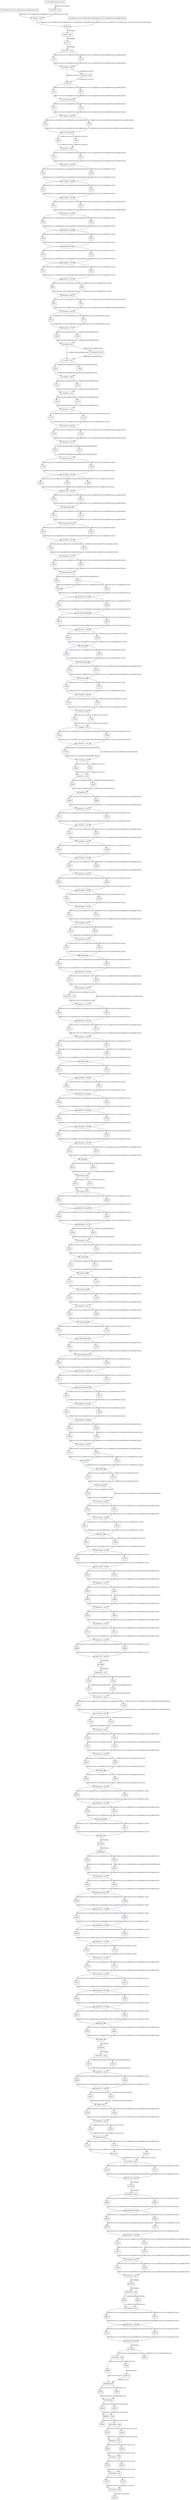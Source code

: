 digraph G {
  "3943T" [shape=box, ];
  "5509T" [shape=box, ];
  "4648C" [shape=box, ];
  "2596TTTT...GTT" [shape=box, ];
  "174ATCA...GAC" [shape=box, ];
  "163C" [shape=box, ];
  "3840G" [shape=box, ];
  "2414G" [shape=box, ];
  "1401T" [shape=box, ];
  "2165T" [shape=box, ];
  "1504T" [shape=box, ];
  "3495T" [shape=box, ];
  "B6-4784" [shape=box, ];
  "4736ACCA...ACT" [shape=box, ];
  "3784GTTC...GGA" [shape=box, ];
  "1194C" [shape=box, ];
  "3139GACT...GTC" [shape=box, ];
  "3138T" [shape=box, ];
  "2871C" [shape=box, ];
  "2511G" [shape=box, ];
  "1511C" [shape=box, ];
  "2782C" [shape=box, ];
  "3217A" [shape=box, ];
  "3406T" [shape=box, ];
  "5079T" [shape=box, ];
  "4366GTTC...CAA" [shape=box, ];
  "1316CTCT...AAT" [shape=box, ];
  "3737CATA...AGG" [shape=box, ];
  "2559T" [shape=box, ];
  "1604G" [shape=box, ];
  "285G" [shape=box, ];
  "3175AATTAAGA" [shape=box, ];
  "3127C" [shape=box, ];
  "2814A" [shape=box, ];
  "123G" [shape=box, ];
  "4387T" [shape=box, ];
  "3407TTAC...TCA" [shape=box, ];
  "2435ACTG...GTC" [shape=box, ];
  "3174G" [shape=box, ];
  "2066T" [shape=box, ];
  "1504C" [shape=box, ];
  "4164C" [shape=box, ];
  "3782A" [shape=box, ];
  "4413T" [shape=box, ];
  "315T" [shape=box, ];
  "3194T" [shape=box, ];
  "2500GTGA...GGA" [shape=box, ];
  "1877C" [shape=box, ];
  "1605CCTG...TCT" [shape=box, ];
  "4735C" [shape=box, ];
  "4098T" [shape=box, ];
  "4648G" [shape=box, ];
  "161TG" [shape=box, ];
  "2511A" [shape=box, ];
  "7555C" [shape=box, ];
  "3723T" [shape=box, ];
  "E5001" [shape=box, ];
  "2512GTGA...GAG" [shape=box, ];
  "605G" [shape=box, ];
  "2414A" [shape=box, ];
  "5001GGGA...CAA" [shape=box, ];
  "4394TGGC...CAA" [shape=box, ];
  "2527C" [shape=box, ];
  "1826A" [shape=box, ];
  "5509C" [shape=box, ];
  "1261A" [shape=box, ];
  "4511G" [shape=box, ];
  "1985G" [shape=box, ];
  "1673A" [shape=box, ];
  "4861G" [shape=box, ];
  "1461TGTC...ATC" [shape=box, ];
  "3227G" [shape=box, ];
  "515CAGG...TCT" [shape=box, ];
  "-78GTCT...AAC" [shape=box, ];
  "3952CCTA...TCC" [shape=box, ];
  "3406A" [shape=box, ];
  "3245ATTA...ATA" [shape=box, ];
  "473TACA...CTA" [shape=box, ];
  "2531A" [shape=box, ];
  "4415GTCA...GAC" [shape=box, ];
  "1592T" [shape=box, ];
  "1379T" [shape=box, ];
  "102GTGA...GCA" [shape=box, ];
  "1855TTG" [shape=box, ];
  "3138C" [shape=box, ];
  "6555TGGA...CAC" [shape=box, ];
  "4393G" [shape=box, ];
  "3593C" [shape=box, ];
  "1662C" [shape=box, ];
  "286TTTC...GAA" [shape=box, ];
  "3751A" [shape=box, ];
  "4405T" [shape=box, ];
  "1663AT" [shape=box, ];
  "1043TAAT...AGT" [shape=box, ];
  "3336A" [shape=box, ];
  "3840A" [shape=box, ];
  "3128CCCA" [shape=box, ];
  "1174CTCT...TGT" [shape=box, ];
  "4414G" [shape=box, ];
  "2529CC" [shape=box, ];
  "4177AGCT...CCC" [shape=box, ];
  "4818C" [shape=box, ];
  "3310GTTA...TCA" [shape=box, ];
  "753T" [shape=box, ];
  "B3-3945" [shape=box, ];
  "3736C" [shape=box, ];
  "1735AACT...CCC" [shape=box, ];
  "1604A" [shape=box, ];
  "4735A" [shape=box, ];
  "1854C" [shape=box, ];
  "2066A" [shape=box, ];
  "696CTCA...GAT" [shape=box, ];
  "3078C" [shape=box, ];
  "3483C" [shape=box, ];
  "871G" [shape=box, ];
  "3723C" [shape=box, ];
  "3841AGCC...GCC" [shape=box, ];
  "3168A" [shape=box, ];
  "1770CC" [shape=box, ];
  "B5-4569" [shape=box, ];
  "7555T" [shape=box, ];
  "635CTCT...CTC" [shape=box, ];
  "3183T" [shape=box, ];
  "2595A" [shape=box, ];
  "2528C" [shape=box, ];
  "1666CACAAAT" [shape=box, ];
  "1630C" [shape=box, ];
  "3327G" [shape=box, ];
  "4303C" [shape=box, ];
  "2992T" [shape=box, ];
  "4981A" [shape=box, ];
  "1915C" [shape=box, ];
  "4818T" [shape=box, ];
  "2872GTTG...ACA" [shape=box, ];
  "4511T" [shape=box, ];
  "2783GTGA...CCC" [shape=box, ];
  "1956C" [shape=box, ];
  "1673G" [shape=box, ];
  "1641TCCT...CAT" [shape=box, ];
  "3405T" [shape=box, ];
  "5080ACCG...GCC" [shape=box, ];
  "2532TAGT...TTA" [shape=box, ];
  "4413C" [shape=box, ];
  "4365G" [shape=box, ];
  "3133CCCCA" [shape=box, ];
  "4405C" [shape=box, ];
  "3671G" [shape=box, ];
  "1734A" [shape=box, ];
  "4176G" [shape=box, ];
  "2992G" [shape=box, ];
  "2595G" [shape=box, ];
  "3309G" [shape=box, ];
  "4059C" [shape=box, ];
  "S-78-DPA1*02:01:01:01;DPA1*02:01:02;DPA1*02:02:02" [shape=box, ];
  "3329GA" [shape=box, ];
  "1221T" [shape=box, ];
  "2382A" [shape=box, ];
  "1222CAAC...CCT" [shape=box, ];
  "4406GGGGAGC" [shape=box, ];
  "4070TGGG...CAC" [shape=box, ];
  "1679GTAT...CAG" [shape=box, ];
  "1986GTAT...AAG" [shape=box, ];
  "3943C" [shape=box, ];
  "1772TGAG...TGT" [shape=box, ];
  "6554T" [shape=box, ];
  "1854T" [shape=box, ];
  "1433TAAT...ACC" [shape=box, ];
  "3328C" [shape=box, ];
  "4748G" [shape=box, ];
  "1401C" [shape=box, ];
  "1194A" [shape=box, ];
  "2871T" [shape=box, ];
  "3174A" [shape=box, ];
  "2528T" [shape=box, ];
  "754CAGG...TGT" [shape=box, ];
  "4059A" [shape=box, ];
  "1556GCAA...TCT" [shape=box, ];
  "4734T" [shape=box, ];
  "3802T" [shape=box, ];
  "2181C" [shape=box, ];
  "1379C" [shape=box, ];
  "B1-101" [shape=box, ];
  "4975C" [shape=box, ];
  "2816TCAT...AAA" [shape=box, ];
  "3078T" [shape=box, ];
  "4649CACTGGC" [shape=box, ];
  "3370G" [shape=box, ];
  "1916TGTC...GCA" [shape=box, ];
  "569ACAG...AGA" [shape=box, ];
  "1915T" [shape=box, ];
  "3470A" [shape=box, ];
  "1315T" [shape=box, ];
  "1877T" [shape=box, ];
  "552TCTT...CTT" [shape=box, ];
  "1827CCCC...CTG" [shape=box, ];
  "4069G" [shape=box, ];
  "4259A" [shape=box, ];
  "1164GGTTCCTTGT" [shape=box, ];
  "3337TATG...CAA" [shape=box, ];
  "4941AATA...AAA" [shape=box, ];
  "4658GGTC...CCA" [shape=box, ];
  "3483T" [shape=box, ];
  "753C" [shape=box, ];
  "4969AGGAGG" [shape=box, ];
  "3783A" [shape=box, ];
  "4749CACC...CAG" [shape=box, ];
  "634T" [shape=box, ];
  "4414A" [shape=box, ];
  "1262TCCC...TTG" [shape=box, ];
  "1734G" [shape=box, ];
  "3782C" [shape=box, ];
  "4748A" [shape=box, ];
  "6554C" [shape=box, ];
  "4932CCCTGTGA" [shape=box, ];
  "277CCTGCATA" [shape=box, ];
  "3950G" [shape=box, ];
  "3227A" [shape=box, ];
  "315C" [shape=box, ];
  "1555A" [shape=box, ];
  "B7-4940" [shape=box, ];
  "4283C" [shape=box, ];
  "1678T" [shape=box, ];
  "3308G" [shape=box, ];
  "2215T" [shape=box, ];
  "4570GTAT...TCC" [shape=box, ];
  "1708TCTT...AGT" [shape=box, ];
  "4085ACAG...CTT" [shape=box, ];
  "1754GTCA...CCC" [shape=box, ];
  "614AAGA...CTC" [shape=box, ];
  "472G" [shape=box, ];
  "4656C" [shape=box, ];
  "4281C" [shape=box, ];
  "3939CCAA" [shape=box, ];
  "3594TTCT...GTC" [shape=box, ];
  "606GAAGTGC" [shape=box, ];
  "3309A" [shape=box, ];
  "3228TATG...AGT" [shape=box, ];
  "514C" [shape=box, ];
  "7556TGGC...GTA" [shape=box, ];
  "3686T" [shape=box, ];
  "1826T" [shape=box, ];
  "S-523-DPA1*01:03:01:02-05" [shape=box, ];
  "4084C" [shape=box, ];
  "3039A" [shape=box, ];
  "2379C" [shape=box, ];
  "3951G" [shape=box, ];
  "3404C" [shape=box, ];
  "3195AGAA...TCC" [shape=box, ];
  "2765AGAA...CTG" [shape=box, ];
  "1460C" [shape=box, ];
  "143GGGG...AAT" [shape=box, ];
  "4069A" [shape=box, ];
  "1315C" [shape=box, ];
  "5079C" [shape=box, ];
  "1631TGGCCTAAA" [shape=box, ];
  "1678C" [shape=box, ];
  "2166TAAG...TTT" [shape=box, ];
  "3736G" [shape=box, ];
  "2815A" [shape=box, ];
  "1ATGC...AGG" [shape=box, ];
  "3496G" [shape=box, ];
  "2560CATT...ATC" [shape=box, ];
  "1985A" [shape=box, ];
  "4387C" [shape=box, ];
  "4981G" [shape=box, ];
  "2993TTTC...AGC" [shape=box, ];
  "2527T" [shape=box, ];
  "4785AGGC...CAA" [shape=box, ];
  "3040CTAA...TTT" [shape=box, ];
  "1195ATTT...AAA" [shape=box, ];
  "3124T" [shape=box, ];
  "1630A" [shape=box, ];
  "4512TCTA...GGG" [shape=box, ];
  "1859TCGC...ACC" [shape=box, ];
  "2182CAAT...TAT" [shape=box, ];
  "1505TTTAAA" [shape=box, ];
  "1402CTGA...ACT" [shape=box, ];
  "276G" [shape=box, ];
  "4862GGCA...GGG" [shape=box, ];
  "3938A" [shape=box, ];
  "3803AA" [shape=box, ];
  "1753A" [shape=box, ];
  "568C" [shape=box, ];
  "5510CTCC...TTG" [shape=box, ];
  "1878ACGT...GTC" [shape=box, ];
  "634C" [shape=box, ];
  "124GAGC...GAT" [shape=box, ];
  "1957AACA...TTG" [shape=box, ];
  "605C" [shape=box, ];
  "2815G" [shape=box, ];
  "1662A" [shape=box, ];
  "4966G" [shape=box, ];
  "4099CATC...CCT" [shape=box, ];
  "3168C" [shape=box, ];
  "2181T" [shape=box, ];
  "B4-4286" [shape=box, ];
  "4976CCTAG" [shape=box, ];
  "3308A" [shape=box, ];
  "3672TGTT...ACT" [shape=box, ];
  "2067AAAA...GTA" [shape=box, ];
  "1640C" [shape=box, ];
  "4303G" [shape=box, ];
  "3471TGAT...TTT" [shape=box, ];
  "B0-0" [shape=box, ];
  "1707A" [shape=box, ];
  "1523TATC...CTC" [shape=box, ];
  "1512CACCTCTTAA" [shape=box, ];
  "3805A" [shape=box, ];
  "613G" [shape=box, ];
  "1042T" [shape=box, ];
  "2380AG" [shape=box, ];
  "4176C" [shape=box, ];
  "1460G" [shape=box, ];
  "3184CTTAATGGGA" [shape=box, ];
  "2499C" [shape=box, ];
  "4388GTCAC" [shape=box, ];
  "3699CGGA...GCC" [shape=box, ];
  "1221C" [shape=box, ];
  "551A" [shape=box, ];
  "4098G" [shape=box, ];
  "3132C" [shape=box, ];
  "871T" [shape=box, ];
  "163T" [shape=box, ];
  "3724GTTT...GAC" [shape=box, ];
  "3079GTAT...CCA" [shape=box, ];
  "S0-DPA1*01:03:01:01;DPA1*01:03:05;DPA1*02:01:01:02;DPA1*02:01:08;DPA1*02:06" [
  shape=box, ];
  "4222AAGA...GGG" [shape=box, ];
  "-523GGTG...TCA" [shape=box, ];
  "4365A" [shape=box, ];
  "4221C" [shape=box, ];
  "4164G" [shape=box, ];
  "3331C" [shape=box, ];
  "4657A" [shape=box, ];
  "3218CCAGTAGCC" [shape=box, ];
  "2379T" [shape=box, ];
  "123A" [shape=box, ];
  "3946GTAC" [shape=box, ];
  "4982ATTT...GAA" [shape=box, ];
  "4260CCTA...CCT" [shape=box, ];
  "4656T" [shape=box, ];
  "2764C" [shape=box, ];
  "514T" [shape=box, ];
  "3331G" [shape=box, ];
  "3127T" [shape=box, ];
  "4931C" [shape=box, ];
  "4393A" [shape=box, ];
  "3722G" [shape=box, ];
  "2764T" [shape=box, ];
  "2499T" [shape=box, ];
  "1640T" [shape=box, ];
  "695C" [shape=box, ];
  "4966C" [shape=box, ];
  "1603T" [shape=box, ];
  "1665C" [shape=box, ];
  "3327A" [shape=box, ];
  "695T" [shape=box, ];
  "4283T" [shape=box, ];
  "3183A" [shape=box, ];
  "316CTTC...GTC" [shape=box, ];
  "B2-3698" [shape=box, ];
  "3951C" [shape=box, ];
  "4281T" [shape=box, ];
  "3722A" [shape=box, ];
  "3332TGAA" [shape=box, ];
  "1432G" [shape=box, ];
  "E9274" [shape=box, ];
  "3751G" [shape=box, ];
  "1858G" [shape=box, ];
  "1460A" [shape=box, ];
  "568T" [shape=box, ];
  "285T" [shape=box, ];
  "3470G" [shape=box, ];
  "4282C" [shape=box, ];
  "2382G" [shape=box, ];
  "3805G" [shape=box, ];
  "1555G" [shape=box, ];
  "4259G" [shape=box, ];
  "4304GTGT...ACA" [shape=box, ];
  "1956G" [shape=box, ];
  "4819GGAG...AGT" [shape=box, ];
  "3671A" [shape=box, ];
  "1592C" [shape=box, ];
  "1522T" [shape=box, ];
  "2383TCAT...GTG" [shape=box, ];
  "613A" [shape=box, ];
  "3328T" [shape=box, ];
  "2813A" [shape=box, ];
  "2165A" [shape=box, ];
  "1674TCTA" [shape=box, ];
  "3495C" [shape=box, ];
  "4287ATCC...GAC" [shape=box, ];
  "173G" [shape=box, ];
  "872CATG...TTT" [shape=box, ];
  "1665A" [shape=box, ];
  "1593ATTTAACCTG" [shape=box, ];
  "1261G" [shape=box, ];
  "3194G" [shape=box, ];
  "E4941" [shape=box, ];
  "4734G" [shape=box, ];
  "3497CTCC...TAC" [shape=box, ];
  "1432A" [shape=box, ];
  "472A" [shape=box, ];
  "2215A" [shape=box, ];
  "3217G" [shape=box, ];
  "3370C" [shape=box, ];
  "3169TAGAA" [shape=box, ];
  "3039C" [shape=box, ];
  "2464CCCA...ATC" [shape=box, ];
  "1707G" [shape=box, ];
  "3244T" [shape=box, ];
  "3783T" [shape=box, ];
  "1603C" [shape=box, ];
  "3124C" [shape=box, ];
  "3802C" [shape=box, ];
  "3496A" [shape=box, ];
  "3593T" [shape=box, ];
  "3687TCTT...CAG" [shape=box, ];
  "3484ATTT...CTT" [shape=box, ];
  "2559C" [shape=box, ];
  "1511T" [shape=box, ];
  "4060CTAGTGGCC" [shape=box, ];
  "3938G" [shape=box, ];
  "1042C" [shape=box, ];
  "3371TAAG...TTA" [shape=box, ];
  "2216TTAC...ACA" [shape=box, ];
  "4861C" [shape=box, ];
  "4221T" [shape=box, ];
  "2531G" [shape=box, ];
  "2415CAAG...GTC" [shape=box, ];
  "3404T" [shape=box, ];
  "2782T" [shape=box, ];
  "1858A" [shape=box, ];
  "173A" [shape=box, ];
  "3125TC" [shape=box, ];
  "4284AG" [shape=box, ];
  "4084T" [shape=box, ];
  "3686G" [shape=box, ];
  "551G" [shape=box, ];
  "4657G" [shape=box, ];
  "3806AAGG...GCC" [shape=box, ];
  "1380CAGT...GCC" [shape=box, ];
  "2813G" [shape=box, ];
  "3244A" [shape=box, ];
  "3132A" [shape=box, ];
  "4967CA" [shape=box, ];
  "1753G" [shape=box, ];
  "4931A" [shape=box, ];
  "4975T" [shape=box, ];
  "3950T" [shape=box, ];
  "3752GAGT...GAG" [shape=box, ];
  "3944G" [shape=box, ];
  "276T" [shape=box, ];
  "4165TCTG...TCA" [shape=box, ];
  "1522C" [shape=box, ];
  "164TGCTTCAGG" [shape=box, ];
  
  
  edge [color="#001267", ];
  "3943T" -> "3944G" [label="DPA1*02:01:01:01-02;DPA1*02:01:02,08;DPA1*02:02:02;DPA1*02:06",
                      ];
  "5509T" -> "5510CTCC...TTG" [label="DPA1*01:03:01:05", ];
  "4648C" -> "4649CACTGGC" [label="DPA1*02:01:01:01-02;DPA1*02:01:02,08;DPA1*02:02:02;DPA1*02:06",
                            ];
  "2596TTTT...GTT" -> "2764C" [label="DPA1*02:01:01:01-02;DPA1*02:01:02,08;DPA1*02:02:02;DPA1*02:06",
                               ];
  "2596TTTT...GTT" -> "2764T" [label="DPA1*01:03:01:01-05;DPA1*01:03:05", ];
  "174ATCA...GAC" -> "276G" [label="DPA1*02:01:01:01;DPA1*02:01:08;DPA1*02:02:02;DPA1*02:06",
                             ];
  "174ATCA...GAC" -> "276T" [label="C. of DPA1*02:01:01:01;DPA1*02:01:08;DPA1*02:02:02;DPA1*02:06",
                             ];
  "163C" -> "164TGCTTCAGG" [label="DPA1*01:03:01:01-05;DPA1*01:03:05", ];
  "3840G" -> "3841AGCC...GCC" [label="DPA1*02:01:01:01-02;DPA1*02:01:02,08;DPA1*02:02:02;DPA1*02:06",
                               ];
  "2414G" -> "2415CAAG...GTC" [label="DPA1*01:03:01:01-05;DPA1*01:03:05", ];
  "1401T" -> "1402CTGA...ACT" [label="C. of DPA1*02:02:02;DPA1*02:06", ];
  "2165T" -> "2166TAAG...TTT" [label="C. of DPA1*02:01:01:01-02;DPA1*02:01:02,08",
                               ];
  "1504T" -> "1505TTTAAA" [label="DPA1*01:03:01:01-05;DPA1*01:03:05", ];
  "3495T" -> "3496G" [label="DPA1*01:03:01:01-05;DPA1*01:03:05", ];
  "B6-4784" -> "4785AGGC...CAA" [label="Everything", ];
  "4736ACCA...ACT" -> "4748A" [label="DPA1*02:01:01:01-02;DPA1*02:01:02,08;DPA1*02:02:02;DPA1*02:06",
                               ];
  "4736ACCA...ACT" -> "4748G" [label="DPA1*01:03:01:01-05;DPA1*01:03:05", ];
  "3784GTTC...GGA" -> "3802C" [label="C. of DPA1*02:01:01:01-02;DPA1*02:01:02,08",
                               ];
  "3784GTTC...GGA" -> "3802T" [label="DPA1*02:01:01:01-02;DPA1*02:01:02,08", ];
  "1194C" -> "1195ATTT...AAA" [label="C. of DPA1*02:02:02;DPA1*02:06", ];
  "3139GACT...GTC" -> "3168A" [label="DPA1*01:03:01:01-05;DPA1*01:03:05", ];
  "3139GACT...GTC" -> "3168C" [label="DPA1*02:01:01:01-02;DPA1*02:01:02,08;DPA1*02:02:02;DPA1*02:06",
                               ];
  "3138T" -> "3139GACT...GTC" [label="DPA1*01:03:01:01-05;DPA1*01:03:05", ];
  "2871C" -> "2872GTTG...ACA" [label="DPA1*02:01:01:02", ];
  "2511G" -> "2512GTGA...GAG" [label="DPA1*01:03:01:01-05;DPA1*01:03:05", ];
  "1511C" -> "1512CACCTCTTAA" [label="DPA1*01:03:01:01-05;DPA1*01:03:05", ];
  "2782C" -> "2783GTGA...CCC" [label="DPA1*02:01:01:01-02;DPA1*02:01:02,08;DPA1*02:02:02;DPA1*02:06",
                               ];
  "3217A" -> "3218CCAGTAGCC" [label="DPA1*02:01:01:01-02;DPA1*02:01:02,08;DPA1*02:02:02;DPA1*02:06",
                              ];
  "3406T" -> "3407TTAC...TCA" [label="DPA1*02:01:01:01-02;DPA1*02:01:02,08", ];
  "5079T" -> "5080ACCG...GCC" [label="DPA1*01:03:01:04", ];
  "4366GTTC...CAA" -> "4387C" [label="C. of DPA1*02:02:02;DPA1*02:06", ];
  "4366GTTC...CAA" -> "4387T" [label="DPA1*02:02:02;DPA1*02:06", ];
  "1316CTCT...AAT" -> "1379C" [label="DPA1*02:01:01:01-02;DPA1*02:01:02,08;DPA1*02:02:02;DPA1*02:06",
                               ];
  "1316CTCT...AAT" -> "1379T" [label="DPA1*01:03:01:01-05;DPA1*01:03:05", ];
  "3737CATA...AGG" -> "3751A" [label="DPA1*02:02:02;DPA1*02:06", ];
  "3737CATA...AGG" -> "3751G" [label="C. of DPA1*02:02:02;DPA1*02:06", ];
  "2559T" -> "2560CATT...ATC" [label="C. of DPA1*02:01:01:01-02;DPA1*02:01:02,08",
                               ];
  "1604G" -> "1605CCTG...TCT" [label="DPA1*02:01:01:01-02;DPA1*02:01:02,08;DPA1*02:02:02;DPA1*02:06",
                               ];
  "285G" -> "286TTTC...GAA" [label="C. of DPA1*01:03:01:03", ];
  "3175AATTAAGA" -> "3183A" [label="DPA1*02:01:01:01-02;DPA1*02:01:02,08;DPA1*02:02:02;DPA1*02:06",
                             ];
  "3175AATTAAGA" -> "3183T" [label="DPA1*01:03:01:01-05;DPA1*01:03:05", ];
  "3127C" -> "3128CCCA" [label="C. of DPA1*02:02:02;DPA1*02:06", ];
  "2814A" -> "2815A" [label="DPA1*02:02:02;DPA1*02:06", ];
  "2814A" -> "2815G" [label="C. of DPA1*02:02:02;DPA1*02:06", ];
  "123G" -> "124GAGC...GAT" [label="DPA1*01:03:01:01-05;DPA1*01:03:05", ];
  "4387T" -> "4388GTCAC" [label="DPA1*02:02:02;DPA1*02:06", ];
  "3407TTAC...TCA" -> "3470A" [label="DPA1*02:01:01:01-02;DPA1*02:01:02,08;DPA1*02:02:02;DPA1*02:06",
                               ];
  "3407TTAC...TCA" -> "3470G" [label="DPA1*01:03:01:01-05;DPA1*01:03:05", ];
  "2435ACTG...GTC" -> "2464CCCA...ATC" [label="DPA1*01:03:01:01-05;DPA1*01:03:05",
                                        ];
  "3174G" -> "3175AATTAAGA" [label="DPA1*02:01:01:01-02;DPA1*02:01:02,08;DPA1*02:02:02;DPA1*02:06",
                             ];
  "2066T" -> "2067AAAA...GTA" [label="DPA1*02:01:01:01-02;DPA1*02:01:02,08;DPA1*02:02:02;DPA1*02:06",
                               ];
  "1504C" -> "1505TTTAAA" [label="DPA1*02:01:01:01-02;DPA1*02:01:02,08;DPA1*02:02:02;DPA1*02:06",
                           ];
  "4164C" -> "4165TCTG...TCA" [label="C. of DPA1*01:03:01:01;DPA1*01:03:05", ];
  "3782A" -> "3783T" [label="DPA1*01:03:01:01-05;DPA1*01:03:05", ];
  "4413T" -> "4414G" [label="DPA1*01:03:01:01-05;DPA1*01:03:05", ];
  "315T" -> "316CTTC...GTC" [label="DPA1*01:03:01:01-05;DPA1*01:03:05", ];
  "3194T" -> "3195AGAA...TCC" [label="DPA1*02:01:01:01-02;DPA1*02:01:02,08;DPA1*02:02:02;DPA1*02:06",
                               ];
  "2500GTGA...GGA" -> "2511A" [label="DPA1*02:01:01:01-02;DPA1*02:01:02,08;DPA1*02:02:02;DPA1*02:06",
                               ];
  "2500GTGA...GGA" -> "2511G" [label="DPA1*01:03:01:01-05;DPA1*01:03:05", ];
  "1877C" -> "1878ACGT...GTC" [label="DPA1*02:01:01:01-02;DPA1*02:01:02,08;DPA1*02:02:02;DPA1*02:06",
                               ];
  "1605CCTG...TCT" -> "1630A" [label="DPA1*01:03:01:01-05;DPA1*01:03:05", ];
  "1605CCTG...TCT" -> "1630C" [label="DPA1*02:01:01:01-02;DPA1*02:01:02,08;DPA1*02:02:02;DPA1*02:06",
                               ];
  "4735C" -> "4736ACCA...ACT" [label="DPA1*01:03:01:01-05;DPA1*01:03:05", ];
  "4098T" -> "4099CATC...CCT" [label="DPA1*02:01:01:01-02;DPA1*02:01:02,08;DPA1*02:02:02;DPA1*02:06",
                               ];
  "4648G" -> "4649CACTGGC" [label="DPA1*01:03:01:01-05;DPA1*01:03:05", ];
  "161TG" -> "163C" [label="DPA1*01:03:01:01-05;DPA1*01:03:05", ];
  "161TG" -> "163T" [label="DPA1*02:01:01:01-02;DPA1*02:01:02,08;DPA1*02:02:02;DPA1*02:06",
                     ];
  "2511A" -> "2512GTGA...GAG" [label="DPA1*02:01:01:01-02;DPA1*02:01:02,08;DPA1*02:02:02;DPA1*02:06",
                               ];
  "7555C" -> "7556TGGC...GTA" [label="DPA1*01:03:01:02-04", ];
  "3723T" -> "3724GTTT...GAC" [label="DPA1*02:02:02;DPA1*02:06", ];
  "2512GTGA...GAG" -> "2527C" [label="DPA1*02:01:01:01-02;DPA1*02:01:02,08;DPA1*02:02:02;DPA1*02:06",
                               ];
  "2512GTGA...GAG" -> "2527T" [label="DPA1*01:03:01:01-05;DPA1*01:03:05", ];
  "605G" -> "606GAAGTGC" [label="DPA1*02:01:01:01-02;DPA1*02:01:02,08;DPA1*02:02:02;DPA1*02:06",
                          ];
  "2414A" -> "2415CAAG...GTC" [label="DPA1*02:01:01:01-02;DPA1*02:01:02,08;DPA1*02:02:02;DPA1*02:06",
                               ];
  "5001GGGA...CAA" -> "5079C" [label="DPA1*01:03:01:02-03,05", ];
  "5001GGGA...CAA" -> "5079T" [label="DPA1*01:03:01:04", ];
  "4394TGGC...CAA" -> "4405C" [label="DPA1*01:03:01:01-05", ];
  "4394TGGC...CAA" -> "4405T" [label="C. of DPA1*01:03:01:01-05", ];
  "2527C" -> "2528T" [label="DPA1*02:01:01:01-02;DPA1*02:01:02,08;DPA1*02:02:02;DPA1*02:06",
                      ];
  "1826A" -> "1827CCCC...CTG" [label="DPA1*01:03:01:05", ];
  "5509C" -> "5510CTCC...TTG" [label="DPA1*01:03:01:02-04", ];
  "1261A" -> "1262TCCC...TTG" [label="DPA1*02:02:02;DPA1*02:06", ];
  "4511G" -> "4512TCTA...GGG" [label="DPA1*02:01:01:01-02;DPA1*02:01:02,08;DPA1*02:02:02;DPA1*02:06",
                               ];
  "1985G" -> "1986GTAT...AAG" [label="DPA1*01:03:01:01-05;DPA1*01:03:05", ];
  "1673A" -> "1674TCTA" [label="DPA1*01:03:01:01-05;DPA1*01:03:05", ];
  "4861G" -> "4862GGCA...GGG" [label="DPA1*02:01:01:01-02;DPA1*02:01:02,08;DPA1*02:02:02;DPA1*02:06",
                               ];
  "1461TGTC...ATC" -> "1504C" [label="DPA1*02:01:01:01-02;DPA1*02:01:02,08;DPA1*02:02:02;DPA1*02:06",
                               ];
  "1461TGTC...ATC" -> "1504T" [label="DPA1*01:03:01:01-05;DPA1*01:03:05", ];
  "3227G" -> "3228TATG...AGT" [label="C. of DPA1*02:01:01:01-02;DPA1*02:01:02,08",
                               ];
  "515CAGG...TCT" -> "551A" [label="DPA1*01:03:01:01-05;DPA1*01:03:05", ];
  "515CAGG...TCT" -> "551G" [label="DPA1*02:01:01:01-02;DPA1*02:01:02,08;DPA1*02:02:02;DPA1*02:06",
                             ];
  "-78GTCT...AAC" -> "B0-0" [label="C. of DPA1*01:03:01:01;DPA1*01:03:05;DPA1*02:01:01:02;DPA1*02:01:08;DPA1*02:06",
                             ];
  "3952CCTA...TCC" -> "4059A" [label="DPA1*02:01:01:01-02;DPA1*02:01:02,08;DPA1*02:02:02;DPA1*02:06",
                               ];
  "3952CCTA...TCC" -> "4059C" [label="DPA1*01:03:01:01-05;DPA1*01:03:05", ];
  "3406A" -> "3407TTAC...TCA" [label="C. of DPA1*02:01:01:01-02;DPA1*02:01:02,08",
                               ];
  "3245ATTA...ATA" -> "3308A" [label="DPA1*02:01:01:01-02;DPA1*02:01:02,08;DPA1*02:02:02;DPA1*02:06",
                               ];
  "3245ATTA...ATA" -> "3308G" [label="DPA1*01:03:01:01-05;DPA1*01:03:05", ];
  "473TACA...CTA" -> "514C" [label="DPA1*02:01:01:01-02;DPA1*02:01:02,08;DPA1*02:02:02;DPA1*02:06",
                             ];
  "473TACA...CTA" -> "514T" [label="DPA1*01:03:01:01-05;DPA1*01:03:05", ];
  "2531A" -> "2532TAGT...TTA" [label="DPA1*02:01:01:01-02;DPA1*02:01:02,08;DPA1*02:02:02;DPA1*02:06",
                               ];
  "4415GTCA...GAC" -> "4511G" [label="DPA1*02:01:01:01-02;DPA1*02:01:02,08;DPA1*02:02:02;DPA1*02:06",
                               ];
  "4415GTCA...GAC" -> "4511T" [label="DPA1*01:03:01:01-05;DPA1*01:03:05", ];
  "1592T" -> "1593ATTTAACCTG" [label="DPA1*01:03:01:01-05;DPA1*01:03:05", ];
  "1379T" -> "1380CAGT...GCC" [label="DPA1*01:03:01:01-05;DPA1*01:03:05", ];
  "102GTGA...GCA" -> "123A" [label="DPA1*02:01:01:01-02;DPA1*02:01:02,08;DPA1*02:02:02;DPA1*02:06",
                             ];
  "102GTGA...GCA" -> "123G" [label="DPA1*01:03:01:01-05;DPA1*01:03:05", ];
  "1855TTG" -> "1858A" [label="DPA1*02:01:01:01-02;DPA1*02:01:02,08;DPA1*02:02:02;DPA1*02:06",
                        ];
  "1855TTG" -> "1858G" [label="DPA1*01:03:01:01-05;DPA1*01:03:05", ];
  "3138C" -> "3139GACT...GTC" [label="DPA1*02:01:01:01-02;DPA1*02:01:02,08;DPA1*02:02:02;DPA1*02:06",
                               ];
  "6555TGGA...CAC" -> "7555C" [label="DPA1*01:03:01:02-04", ];
  "6555TGGA...CAC" -> "7555T" [label="DPA1*01:03:01:05", ];
  "4393G" -> "4394TGGC...CAA" [label="DPA1*01:03:01:01-05;DPA1*01:03:05", ];
  "3593C" -> "3594TTCT...GTC" [label="DPA1*01:03:01:01-05;DPA1*01:03:05", ];
  "1662C" -> "1663AT" [label="DPA1*02:01:01:01-02;DPA1*02:01:02,08", ];
  "286TTTC...GAA" -> "315C" [label="DPA1*02:01:01:01-02;DPA1*02:01:02,08;DPA1*02:02:02;DPA1*02:06",
                             ];
  "286TTTC...GAA" -> "315T" [label="DPA1*01:03:01:01-05;DPA1*01:03:05", ];
  "3751A" -> "3752GAGT...GAG" [label="DPA1*02:02:02;DPA1*02:06", ];
  "4405T" -> "4406GGGGAGC" [label="C. of DPA1*01:03:01:01-05", ];
  "1663AT" -> "1665A" [label="DPA1*02:01:01:01-02;DPA1*02:01:02,08", ];
  "1663AT" -> "1665C" [label="C. of DPA1*02:01:01:01-02;DPA1*02:01:02,08", ];
  "1043TAAT...AGT" -> "1164GGTTCCTTGT" [label="DPA1*02:02:02;DPA1*02:06", ];
  "1043TAAT...AGT" -> "1174CTCT...TGT" [label="C. of DPA1*02:02:02;DPA1*02:06",
                                        ];
  "3336A" -> "3337TATG...CAA" [label="DPA1*01:03:01:01-05;DPA1*01:03:05", ];
  "3840A" -> "3841AGCC...GCC" [label="DPA1*01:03:01:01-05;DPA1*01:03:05", ];
  "3128CCCA" -> "3132A" [label="DPA1*02:01:01:01-02;DPA1*02:01:02,08;DPA1*02:02:02;DPA1*02:06",
                         ];
  "3128CCCA" -> "3132C" [label="DPA1*01:03:01:01-05;DPA1*01:03:05", ];
  "1174CTCT...TGT" -> "1194A" [label="DPA1*02:02:02;DPA1*02:06", ];
  "1174CTCT...TGT" -> "1194C" [label="C. of DPA1*02:02:02;DPA1*02:06", ];
  "4414G" -> "4415GTCA...GAC" [label="C. of DPA1*02:01:01:01-02", ];
  "2529CC" -> "2531A" [label="DPA1*02:01:01:01-02;DPA1*02:01:02,08;DPA1*02:02:02;DPA1*02:06",
                       ];
  "2529CC" -> "2531G" [label="DPA1*01:03:01:01-05;DPA1*01:03:05", ];
  "4177AGCT...CCC" -> "4221C" [label="DPA1*02:01:01:01-02;DPA1*02:01:02,08;DPA1*02:02:02;DPA1*02:06",
                               ];
  "4177AGCT...CCC" -> "4221T" [label="DPA1*01:03:01:01-05;DPA1*01:03:05", ];
  "4818C" -> "4819GGAG...AGT" [label="C. of DPA1*02:06", ];
  "3310GTTA...TCA" -> "3327A" [label="DPA1*02:01:01:01-02;DPA1*02:01:02,08;DPA1*02:02:02;DPA1*02:06",
                               ];
  "3310GTTA...TCA" -> "3327G" [label="DPA1*01:03:01:01-05;DPA1*01:03:05", ];
  "753T" -> "754CAGG...TGT" [label="DPA1*01:03:01:01-05;DPA1*01:03:05", ];
  "B3-3945" -> "3946GTAC" [label="Everything", ];
  "3736C" -> "3737CATA...AGG" [label="DPA1*02:01:01:01-02;DPA1*02:01:08;DPA1*02:02:02;DPA1*02:06",
                               ];
  "1735AACT...CCC" -> "1753A" [label="DPA1*02:01:01:01-02;DPA1*02:01:02,08;DPA1*02:02:02;DPA1*02:06",
                               ];
  "1735AACT...CCC" -> "1753G" [label="DPA1*01:03:01:01-05;DPA1*01:03:05", ];
  "1604A" -> "1605CCTG...TCT" [label="DPA1*01:03:01:01-05;DPA1*01:03:05", ];
  "4735A" -> "4736ACCA...ACT" [label="DPA1*02:01:01:01-02;DPA1*02:01:02,08;DPA1*02:02:02;DPA1*02:06",
                               ];
  "1854C" -> "1855TTG" [label="DPA1*02:02:02;DPA1*02:06", ];
  "2066A" -> "2067AAAA...GTA" [label="DPA1*01:03:01:01-05;DPA1*01:03:05", ];
  "696CTCA...GAT" -> "753C" [label="DPA1*02:01:01:01-02;DPA1*02:01:02,08;DPA1*02:02:02;DPA1*02:06",
                             ];
  "696CTCA...GAT" -> "753T" [label="DPA1*01:03:01:01-05;DPA1*01:03:05", ];
  "3078C" -> "3079GTAT...CCA" [label="DPA1*02:02:02;DPA1*02:06", ];
  "3483C" -> "3484ATTT...CTT" [label="DPA1*01:03:01:01-05;DPA1*01:03:05", ];
  "871G" -> "872CATG...TTT" [label="C. of DPA1*02:01:01:01-02;DPA1*02:01:02,08",
                             ];
  "3723C" -> "3724GTTT...GAC" [label="C. of DPA1*02:02:02;DPA1*02:06", ];
  "3841AGCC...GCC" -> "3938A" [label="DPA1*01:03:01:01-05;DPA1*01:03:05", ];
  "3841AGCC...GCC" -> "3938G" [label="DPA1*02:01:01:01-02;DPA1*02:01:02,08;DPA1*02:02:02;DPA1*02:06",
                               ];
  "3168A" -> "3169TAGAA" [label="DPA1*01:03:01:01-05;DPA1*01:03:05", ];
  "1770CC" -> "1772TGAG...TGT" [label="DPA1*02:01:01:01-02;DPA1*02:02:02;DPA1*02:06",
                                ];
  "B5-4569" -> "4570GTAT...TCC" [label="Everything", ];
  "7555T" -> "7556TGGC...GTA" [label="DPA1*01:03:01:05", ];
  "635CTCT...CTC" -> "695C" [label="DPA1*02:01:01:01-02;DPA1*02:01:02,08", ];
  "635CTCT...CTC" -> "695T" [label="C. of DPA1*02:01:01:01-02;DPA1*02:01:02,08",
                             ];
  "3183T" -> "3184CTTAATGGGA" [label="DPA1*01:03:01:01-05;DPA1*01:03:05", ];
  "2595A" -> "2596TTTT...GTT" [label="DPA1*02:01:01:01-02;DPA1*02:01:02,08;DPA1*02:02:02;DPA1*02:06",
                               ];
  "2528C" -> "2529CC" [label="DPA1*01:03:01:01-05;DPA1*01:03:05", ];
  "1666CACAAAT" -> "1673A" [label="DPA1*01:03:01:01-05;DPA1*01:03:05", ];
  "1666CACAAAT" -> "1673G" [label="DPA1*02:01:01:01-02;DPA1*02:01:02,08;DPA1*02:02:02;DPA1*02:06",
                            ];
  "1630C" -> "1631TGGCCTAAA" [label="DPA1*02:01:01:01-02;DPA1*02:01:02,08;DPA1*02:02:02;DPA1*02:06",
                              ];
  "3327G" -> "3328C" [label="DPA1*01:03:01:01-05;DPA1*01:03:05", ];
  "4303C" -> "4304GTGT...ACA" [label="C. of DPA1*02:02:02;DPA1*02:06", ];
  "2992T" -> "2993TTTC...AGC" [label="DPA1*02:01:01:01-02;DPA1*02:01:02,08;DPA1*02:02:02;DPA1*02:06",
                               ];
  "4981A" -> "4982ATTT...GAA" [label="DPA1*02:01:02", ];
  "1915C" -> "1916TGTC...GCA" [label="DPA1*01:03:01:01-05;DPA1*01:03:05", ];
  "4818T" -> "4819GGAG...AGT" [label="DPA1*02:06", ];
  "2872GTTG...ACA" -> "2992G" [label="DPA1*01:03:01:01-05;DPA1*01:03:05", ];
  "2872GTTG...ACA" -> "2992T" [label="DPA1*02:01:01:01-02;DPA1*02:01:02,08;DPA1*02:02:02;DPA1*02:06",
                               ];
  "4511T" -> "4512TCTA...GGG" [label="DPA1*01:03:01:01-05;DPA1*01:03:05", ];
  "2783GTGA...CCC" -> "2813A" [label="DPA1*01:03:01:01-05;DPA1*01:03:05", ];
  "2783GTGA...CCC" -> "2813G" [label="DPA1*02:01:01:01-02;DPA1*02:01:02,08;DPA1*02:02:02;DPA1*02:06",
                               ];
  "1956C" -> "1957AACA...TTG" [label="DPA1*02:01:01:01-02;DPA1*02:01:02,08;DPA1*02:02:02;DPA1*02:06",
                               ];
  "1673G" -> "1674TCTA" [label="DPA1*02:01:01:01-02;DPA1*02:01:02,08;DPA1*02:02:02;DPA1*02:06",
                         ];
  "1641TCCT...CAT" -> "1662A" [label="C. of DPA1*02:01:01:01-02;DPA1*02:01:02,08",
                               ];
  "1641TCCT...CAT" -> "1662C" [label="DPA1*02:01:01:01-02;DPA1*02:01:02,08", ];
  "3405T" -> "3406A" [label="C. of DPA1*02:01:01:01-02;DPA1*02:01:02,08", ];
  "3405T" -> "3406T" [label="DPA1*02:01:01:01-02;DPA1*02:01:02,08", ];
  "5080ACCG...GCC" -> "5509C" [label="DPA1*01:03:01:02-04", ];
  "5080ACCG...GCC" -> "5509T" [label="DPA1*01:03:01:05", ];
  "2532TAGT...TTA" -> "2559C" [label="DPA1*02:01:01:01-02;DPA1*02:01:02,08", ];
  "2532TAGT...TTA" -> "2559T" [label="C. of DPA1*02:01:01:01-02;DPA1*02:01:02,08",
                               ];
  "4413C" -> "4414A" [label="DPA1*02:01:01:01-02", ];
  "4413C" -> "4414G" [label="DPA1*02:01:02,08;DPA1*02:02:02;DPA1*02:06", ];
  "4365G" -> "4366GTTC...CAA" [label="DPA1*02:01:01:01-02;DPA1*02:01:02,08;DPA1*02:02:02;DPA1*02:06",
                               ];
  "3133CCCCA" -> "3138C" [label="DPA1*02:01:01:01-02;DPA1*02:01:02,08;DPA1*02:02:02;DPA1*02:06",
                          ];
  "3133CCCCA" -> "3138T" [label="DPA1*01:03:01:01-05;DPA1*01:03:05", ];
  "4405C" -> "4406GGGGAGC" [label="DPA1*01:03:01:01-05", ];
  "3671G" -> "3672TGTT...ACT" [label="DPA1*01:03:01:01-05;DPA1*01:03:05", ];
  "1734A" -> "1735AACT...CCC" [label="DPA1*01:03:01:02-05", ];
  "4176G" -> "4177AGCT...CCC" [label="DPA1*01:03:01:01-05;DPA1*01:03:05", ];
  "2992G" -> "2993TTTC...AGC" [label="DPA1*01:03:01:01-05;DPA1*01:03:05", ];
  "2595G" -> "2596TTTT...GTT" [label="DPA1*01:03:01:01-05;DPA1*01:03:05", ];
  "3309G" -> "3310GTTA...TCA" [label="DPA1*01:03:01:01-05;DPA1*01:03:05", ];
  "4059C" -> "4060CTAGTGGCC" [label="DPA1*01:03:01:01-05;DPA1*01:03:05", ];
  "S-78-DPA1*02:01:01:01;DPA1*02:01:02;DPA1*02:02:02" -> "-78GTCT...AAC" [
  label="DPA1*02:01:01:01;DPA1*02:01:02;DPA1*02:02:02", ];
  "3329GA" -> "3331C" [label="DPA1*01:03:01:01;DPA1*01:03:05", ];
  "3329GA" -> "3331G" [label="C. of DPA1*01:03:01:01;DPA1*01:03:05", ];
  "1221T" -> "1222CAAC...CCT" [label="DPA1*02:02:02;DPA1*02:06", ];
  "2382A" -> "2383TCAT...GTG" [label="DPA1*02:01:01:01-02;DPA1*02:01:02,08;DPA1*02:02:02;DPA1*02:06",
                               ];
  "1222CAAC...CCT" -> "1261A" [label="DPA1*02:02:02;DPA1*02:06", ];
  "1222CAAC...CCT" -> "1261G" [label="C. of DPA1*02:02:02;DPA1*02:06", ];
  "4406GGGGAGC" -> "4413C" [label="DPA1*02:01:01:01-02;DPA1*02:01:02,08;DPA1*02:02:02;DPA1*02:06",
                            ];
  "4406GGGGAGC" -> "4413T" [label="DPA1*01:03:01:01-05;DPA1*01:03:05", ];
  "4070TGGG...CAC" -> "4084C" [label="DPA1*02:01:01:01-02;DPA1*02:01:02,08;DPA1*02:02:02;DPA1*02:06",
                               ];
  "4070TGGG...CAC" -> "4084T" [label="DPA1*01:03:01:01-05;DPA1*01:03:05", ];
  "1679GTAT...CAG" -> "1707A" [label="DPA1*02:01:01:01-02;DPA1*02:01:02,08", ];
  "1679GTAT...CAG" -> "1707G" [label="C. of DPA1*02:01:01:01-02;DPA1*02:01:02,08",
                               ];
  "1986GTAT...AAG" -> "2066A" [label="DPA1*01:03:01:01-05;DPA1*01:03:05", ];
  "1986GTAT...AAG" -> "2066T" [label="DPA1*02:01:01:01-02;DPA1*02:01:02,08;DPA1*02:02:02;DPA1*02:06",
                               ];
  "3943C" -> "3944G" [label="DPA1*01:03:01:01-05;DPA1*01:03:05", ];
  "1772TGAG...TGT" -> "1826A" [label="DPA1*01:03:01:05", ];
  "1772TGAG...TGT" -> "1826T" [label="C. of DPA1*01:03:01:05", ];
  "6554T" -> "6555TGGA...CAC" [label="DPA1*01:03:01:05", ];
  "1854T" -> "1855TTG" [label="C. of DPA1*02:02:02;DPA1*02:06", ];
  "1433TAAT...ACC" -> "1460A" [label="DPA1*02:01:01:01-02;DPA1*02:01:02,08", ];
  "1433TAAT...ACC" -> "1460C" [label="DPA1*01:03:01:01-05;DPA1*01:03:05", ];
  "1433TAAT...ACC" -> "1460G" [label="DPA1*02:02:02;DPA1*02:06", ];
  "3328C" -> "3329GA" [label="C. of DPA1*02:01:01:01-02;DPA1*02:01:02,08", ];
  "4748G" -> "4749CACC...CAG" [label="DPA1*01:03:01:01-05;DPA1*01:03:05", ];
  "1401C" -> "1402CTGA...ACT" [label="DPA1*02:02:02;DPA1*02:06", ];
  "1194A" -> "1195ATTT...AAA" [label="DPA1*02:02:02;DPA1*02:06", ];
  "2871T" -> "2872GTTG...ACA" [label="C. of DPA1*02:01:01:02", ];
  "3174A" -> "3175AATTAAGA" [label="DPA1*01:03:01:01-05;DPA1*01:03:05", ];
  "2528T" -> "2529CC" [label="DPA1*02:01:01:01-02;DPA1*02:01:02,08;DPA1*02:02:02;DPA1*02:06",
                       ];
  "754CAGG...TGT" -> "871G" [label="C. of DPA1*02:01:01:01-02;DPA1*02:01:02,08",
                             ];
  "754CAGG...TGT" -> "871T" [label="DPA1*02:01:01:01-02;DPA1*02:01:02,08", ];
  "4059A" -> "4060CTAGTGGCC" [label="DPA1*02:01:01:01-02;DPA1*02:01:02,08;DPA1*02:02:02;DPA1*02:06",
                              ];
  "1556GCAA...TCT" -> "1592C" [label="DPA1*02:01:01:01-02;DPA1*02:01:02,08;DPA1*02:02:02;DPA1*02:06",
                               ];
  "1556GCAA...TCT" -> "1592T" [label="DPA1*01:03:01:01-05;DPA1*01:03:05", ];
  "4734T" -> "4735C" [label="DPA1*01:03:01:01-05;DPA1*01:03:05", ];
  "3802T" -> "3803AA" [label="DPA1*02:01:01:01-02;DPA1*02:01:02,08", ];
  "2181C" -> "2182CAAT...TAT" [label="DPA1*01:03:01:01-05;DPA1*01:03:05", ];
  "1379C" -> "1380CAGT...GCC" [label="DPA1*02:01:01:01-02;DPA1*02:01:02,08;DPA1*02:02:02;DPA1*02:06",
                               ];
  "B1-101" -> "102GTGA...GCA" [label="Everything", ];
  "4975C" -> "4976CCTAG" [label="DPA1*01:03:01:02-05", ];
  "2816TCAT...AAA" -> "2871C" [label="DPA1*02:01:01:02", ];
  "2816TCAT...AAA" -> "2871T" [label="C. of DPA1*02:01:01:02", ];
  "3078T" -> "3079GTAT...CCA" [label="C. of DPA1*02:02:02;DPA1*02:06", ];
  "4649CACTGGC" -> "4656C" [label="DPA1*02:01:01:01-02;DPA1*02:01:02,08;DPA1*02:02:02;DPA1*02:06",
                            ];
  "4649CACTGGC" -> "4656T" [label="DPA1*01:03:01:01-05;DPA1*01:03:05", ];
  "3370G" -> "3371TAAG...TTA" [label="DPA1*01:03:01:01-05;DPA1*01:03:05", ];
  "1916TGTC...GCA" -> "1956C" [label="DPA1*02:01:01:01-02;DPA1*02:01:02,08;DPA1*02:02:02;DPA1*02:06",
                               ];
  "1916TGTC...GCA" -> "1956G" [label="DPA1*01:03:01:01-05;DPA1*01:03:05", ];
  "569ACAG...AGA" -> "605C" [label="DPA1*01:03:01:01-05;DPA1*01:03:05", ];
  "569ACAG...AGA" -> "605G" [label="DPA1*02:01:01:01-02;DPA1*02:01:02,08;DPA1*02:02:02;DPA1*02:06",
                             ];
  "1915T" -> "1916TGTC...GCA" [label="DPA1*02:01:01:01-02;DPA1*02:01:02,08;DPA1*02:02:02;DPA1*02:06",
                               ];
  "3470A" -> "3471TGAT...TTT" [label="DPA1*02:01:01:01-02;DPA1*02:01:02,08;DPA1*02:02:02;DPA1*02:06",
                               ];
  "1315T" -> "1316CTCT...AAT" [label="C. of DPA1*02:01:01:01-02;DPA1*02:01:02,08",
                               ];
  "1877T" -> "1878ACGT...GTC" [label="DPA1*01:03:01:01-05;DPA1*01:03:05", ];
  "552TCTT...CTT" -> "568C" [label="DPA1*02:01:01:01-02;DPA1*02:01:02,08;DPA1*02:02:02;DPA1*02:06",
                             ];
  "552TCTT...CTT" -> "568T" [label="DPA1*01:03:01:01-05;DPA1*01:03:05", ];
  "1827CCCC...CTG" -> "1854C" [label="DPA1*02:02:02;DPA1*02:06", ];
  "1827CCCC...CTG" -> "1854T" [label="C. of DPA1*02:02:02;DPA1*02:06", ];
  "4069G" -> "4070TGGG...CAC" [label="DPA1*02:01:01:01-02;DPA1*02:01:02,08;DPA1*02:02:02;DPA1*02:06",
                               ];
  "4259A" -> "4260CCTA...CCT" [label="DPA1*02:01:01:01-02;DPA1*02:01:02,08;DPA1*02:02:02;DPA1*02:06",
                               ];
  "1164GGTTCCTTGT" -> "1174CTCT...TGT" [label="DPA1*02:02:02;DPA1*02:06", ];
  "3337TATG...CAA" -> "3370C" [label="DPA1*02:01:01:01-02;DPA1*02:01:02,08;DPA1*02:02:02;DPA1*02:06",
                               ];
  "3337TATG...CAA" -> "3370G" [label="DPA1*01:03:01:01-05;DPA1*01:03:05", ];
  "4941AATA...AAA" -> "4966C" [label="DPA1*02:01:02", ];
  "4941AATA...AAA" -> "4966G" [label="DPA1*01:03:01:02-05", ];
  "4658GGTC...CCA" -> "4734G" [label="DPA1*02:01:01:01-02;DPA1*02:01:02,08;DPA1*02:02:02;DPA1*02:06",
                               ];
  "4658GGTC...CCA" -> "4734T" [label="DPA1*01:03:01:01-05;DPA1*01:03:05", ];
  "3483T" -> "3484ATTT...CTT" [label="DPA1*02:01:01:01-02;DPA1*02:01:02,08;DPA1*02:02:02;DPA1*02:06",
                               ];
  "753C" -> "754CAGG...TGT" [label="DPA1*02:01:01:01-02;DPA1*02:01:02,08;DPA1*02:02:02;DPA1*02:06",
                             ];
  "4969AGGAGG" -> "4975C" [label="DPA1*01:03:01:02-05", ];
  "4969AGGAGG" -> "4975T" [label="DPA1*02:01:02", ];
  "3783A" -> "3784GTTC...GGA" [label="DPA1*02:01:01:01-02;DPA1*02:01:02,08;DPA1*02:02:02;DPA1*02:06",
                               ];
  "4749CACC...CAG" -> "B6-4784" [label="Everything", ];
  "634T" -> "635CTCT...CTC" [label="DPA1*02:01:01:01-02;DPA1*02:01:02,08;DPA1*02:02:02;DPA1*02:06",
                             ];
  "4414A" -> "4415GTCA...GAC" [label="DPA1*02:01:01:01-02", ];
  "1262TCCC...TTG" -> "1315C" [label="DPA1*02:01:01:01-02;DPA1*02:01:02,08", ];
  "1262TCCC...TTG" -> "1315T" [label="C. of DPA1*02:01:01:01-02;DPA1*02:01:02,08",
                               ];
  "1734G" -> "1735AACT...CCC" [label="C. of DPA1*01:03:01:02-05", ];
  "3782C" -> "3783A" [label="DPA1*02:01:01:01-02;DPA1*02:01:02,08;DPA1*02:02:02;DPA1*02:06",
                      ];
  "4748A" -> "4749CACC...CAG" [label="DPA1*02:01:01:01-02;DPA1*02:01:02,08;DPA1*02:02:02;DPA1*02:06",
                               ];
  "6554C" -> "6555TGGA...CAC" [label="DPA1*01:03:01:02-04", ];
  "4932CCCTGTGA" -> "B7-4940" [label="Everything", ];
  "277CCTGCATA" -> "285G" [label="C. of DPA1*01:03:01:03", ];
  "277CCTGCATA" -> "285T" [label="DPA1*01:03:01:03", ];
  "3950G" -> "3951C" [label="DPA1*01:03:01:01-05;DPA1*01:03:05", ];
  "3227A" -> "3228TATG...AGT" [label="DPA1*02:01:01:01-02;DPA1*02:01:02,08", ];
  "315C" -> "316CTTC...GTC" [label="DPA1*02:01:01:01-02;DPA1*02:01:02,08;DPA1*02:02:02;DPA1*02:06",
                             ];
  "1555A" -> "1556GCAA...TCT" [label="DPA1*01:03:01:04;DPA1*02:02:02;DPA1*02:06",
                               ];
  "B7-4940" -> "E4941" [label="C. of DPA1*01:03:01:02-05;DPA1*02:01:02", ];
  "B7-4940" -> "4941AATA...AAA" [label="DPA1*01:03:01:02-05;DPA1*02:01:02", ];
  "4283C" -> "4284AG" [label="DPA1*01:03:01:01-05;DPA1*01:03:05", ];
  "1678T" -> "1679GTAT...CAG" [label="C. of DPA1*02:01:01:01-02;DPA1*02:01:02,08",
                               ];
  "3308G" -> "3309G" [label="DPA1*01:03:01:01-05;DPA1*01:03:05", ];
  "2215T" -> "2216TTAC...ACA" [label="C. of DPA1*02:02:02;DPA1*02:06", ];
  "4570GTAT...TCC" -> "4648C" [label="DPA1*02:01:01:01-02;DPA1*02:01:02,08;DPA1*02:02:02;DPA1*02:06",
                               ];
  "4570GTAT...TCC" -> "4648G" [label="DPA1*01:03:01:01-05;DPA1*01:03:05", ];
  "1708TCTT...AGT" -> "1734A" [label="DPA1*01:03:01:02-05", ];
  "1708TCTT...AGT" -> "1734G" [label="C. of DPA1*01:03:01:02-05", ];
  "4085ACAG...CTT" -> "4098G" [label="DPA1*01:03:01:01-05;DPA1*01:03:05", ];
  "4085ACAG...CTT" -> "4098T" [label="DPA1*02:01:01:01-02;DPA1*02:01:02,08;DPA1*02:02:02;DPA1*02:06",
                               ];
  "1754GTCA...CCC" -> "1770CC" [label="DPA1*02:01:01:01-02;DPA1*02:02:02;DPA1*02:06",
                                ];
  "1754GTCA...CCC" -> "1772TGAG...TGT" [label="C. of DPA1*02:01:01:01-02;DPA1*02:02:02;DPA1*02:06",
                                        ];
  "614AAGA...CTC" -> "634C" [label="DPA1*01:03:01:01-05;DPA1*01:03:05", ];
  "614AAGA...CTC" -> "634T" [label="DPA1*02:01:01:01-02;DPA1*02:01:02,08;DPA1*02:02:02;DPA1*02:06",
                             ];
  "472G" -> "473TACA...CTA" [label="DPA1*02:01:01:01-02;DPA1*02:01:02,08;DPA1*02:02:02;DPA1*02:06",
                             ];
  "4656C" -> "4657A" [label="DPA1*02:01:01:01-02;DPA1*02:01:02,08;DPA1*02:02:02;DPA1*02:06",
                      ];
  "4281C" -> "4282C" [label="DPA1*02:01:01:01-02;DPA1*02:01:02,08;DPA1*02:02:02;DPA1*02:06",
                      ];
  "3939CCAA" -> "3943C" [label="DPA1*01:03:01:01-05;DPA1*01:03:05", ];
  "3939CCAA" -> "3943T" [label="DPA1*02:01:01:01-02;DPA1*02:01:02,08;DPA1*02:02:02;DPA1*02:06",
                         ];
  "3594TTCT...GTC" -> "3671A" [label="DPA1*02:01:01:01-02;DPA1*02:01:02,08;DPA1*02:02:02;DPA1*02:06",
                               ];
  "3594TTCT...GTC" -> "3671G" [label="DPA1*01:03:01:01-05;DPA1*01:03:05", ];
  "606GAAGTGC" -> "613A" [label="DPA1*01:03:01:01-05;DPA1*01:03:05", ];
  "606GAAGTGC" -> "613G" [label="DPA1*02:01:01:01-02;DPA1*02:01:02,08;DPA1*02:02:02;DPA1*02:06",
                          ];
  "3309A" -> "3310GTTA...TCA" [label="DPA1*02:01:01:01-02;DPA1*02:01:02,08;DPA1*02:02:02;DPA1*02:06",
                               ];
  "3228TATG...AGT" -> "3244A" [label="DPA1*02:01:01:01-02;DPA1*02:01:02,08", ];
  "3228TATG...AGT" -> "3244T" [label="C. of DPA1*02:01:01:01-02;DPA1*02:01:02,08",
                               ];
  "514C" -> "515CAGG...TCT" [label="DPA1*02:01:01:01-02;DPA1*02:01:02,08;DPA1*02:02:02;DPA1*02:06",
                             ];
  "7556TGGC...GTA" -> "E9274" [label="DPA1*01:03:01:02-05", ];
  "3686T" -> "3687TCTT...CAG" [label="DPA1*02:01:01:01-02;DPA1*02:01:02,08;DPA1*02:02:02;DPA1*02:06",
                               ];
  "1826T" -> "1827CCCC...CTG" [label="C. of DPA1*01:03:01:05", ];
  "S-523-DPA1*01:03:01:02-05" -> "-523GGTG...TCA" [label="DPA1*01:03:01:02-05",
                                                   ];
  "4084C" -> "4085ACAG...CTT" [label="DPA1*02:01:01:01-02;DPA1*02:01:02,08;DPA1*02:02:02;DPA1*02:06",
                               ];
  "3039A" -> "3040CTAA...TTT" [label="DPA1*02:01:01:01-02;DPA1*02:01:02,08;DPA1*02:02:02;DPA1*02:06",
                               ];
  "2379C" -> "2380AG" [label="C. of DPA1*02:01:01:01-02;DPA1*02:01:02,08", ];
  "3951G" -> "3952CCTA...TCC" [label="DPA1*02:01:01:01-02;DPA1*02:01:02,08;DPA1*02:02:02;DPA1*02:06",
                               ];
  "3404C" -> "3405T" [label="C. of DPA1*02:01:01:01-02;DPA1*02:01:02,08", ];
  "3195AGAA...TCC" -> "3217A" [label="DPA1*02:01:01:01-02;DPA1*02:01:02,08;DPA1*02:02:02;DPA1*02:06",
                               ];
  "3195AGAA...TCC" -> "3217G" [label="DPA1*01:03:01:01-05;DPA1*01:03:05", ];
  "2765AGAA...CTG" -> "2782C" [label="DPA1*02:01:01:01-02;DPA1*02:01:02,08;DPA1*02:02:02;DPA1*02:06",
                               ];
  "2765AGAA...CTG" -> "2782T" [label="DPA1*01:03:01:01-05;DPA1*01:03:05", ];
  "1460C" -> "1461TGTC...ATC" [label="DPA1*01:03:01:01-05;DPA1*01:03:05", ];
  "143GGGG...AAT" -> "161TG" [label="C. of DPA1*01:03:01:05", ];
  "4069A" -> "4070TGGG...CAC" [label="DPA1*01:03:01:01-05;DPA1*01:03:05", ];
  "1315C" -> "1316CTCT...AAT" [label="DPA1*02:01:01:01-02;DPA1*02:01:02,08", ];
  "5079C" -> "5080ACCG...GCC" [label="DPA1*01:03:01:02-03,05", ];
  "1631TGGCCTAAA" -> "1640C" [label="DPA1*02:01:01:01-02;DPA1*02:01:02,08;DPA1*02:02:02;DPA1*02:06",
                              ];
  "1631TGGCCTAAA" -> "1640T" [label="DPA1*01:03:01:01-05;DPA1*01:03:05", ];
  "1678C" -> "1679GTAT...CAG" [label="DPA1*02:01:01:01-02;DPA1*02:01:02,08", ];
  "2166TAAG...TTT" -> "2181C" [label="DPA1*01:03:01:01-05;DPA1*01:03:05", ];
  "2166TAAG...TTT" -> "2181T" [label="DPA1*02:01:01:01-02;DPA1*02:01:02,08;DPA1*02:02:02;DPA1*02:06",
                               ];
  "3736G" -> "3737CATA...AGG" [label="C. of DPA1*02:01:01:01-02;DPA1*02:01:08;DPA1*02:02:02;DPA1*02:06",
                               ];
  "2815A" -> "2816TCAT...AAA" [label="DPA1*02:02:02;DPA1*02:06", ];
  "1ATGC...AGG" -> "B1-101" [label="Everything", ];
  "3496G" -> "3497CTCC...TAC" [label="DPA1*01:03:01:01-05;DPA1*01:03:05", ];
  "2560CATT...ATC" -> "2595A" [label="DPA1*02:01:01:01-02;DPA1*02:01:02,08;DPA1*02:02:02;DPA1*02:06",
                               ];
  "2560CATT...ATC" -> "2595G" [label="DPA1*01:03:01:01-05;DPA1*01:03:05", ];
  "1985A" -> "1986GTAT...AAG" [label="DPA1*02:01:01:01-02;DPA1*02:01:02,08;DPA1*02:02:02;DPA1*02:06",
                               ];
  "4387C" -> "4388GTCAC" [label="C. of DPA1*02:02:02;DPA1*02:06", ];
  "4981G" -> "4982ATTT...GAA" [label="DPA1*01:03:01:02-05", ];
  "2993TTTC...AGC" -> "3039A" [label="DPA1*02:01:01:01-02;DPA1*02:01:02,08;DPA1*02:02:02;DPA1*02:06",
                               ];
  "2993TTTC...AGC" -> "3039C" [label="DPA1*01:03:01:01-05;DPA1*01:03:05", ];
  "2527T" -> "2528C" [label="DPA1*01:03:01:01-05;DPA1*01:03:05", ];
  "4785AGGC...CAA" -> "4818C" [label="C. of DPA1*02:06", ];
  "4785AGGC...CAA" -> "4818T" [label="DPA1*02:06", ];
  "3040CTAA...TTT" -> "3078C" [label="DPA1*02:02:02;DPA1*02:06", ];
  "3040CTAA...TTT" -> "3078T" [label="C. of DPA1*02:02:02;DPA1*02:06", ];
  "1195ATTT...AAA" -> "1221C" [label="C. of DPA1*02:02:02;DPA1*02:06", ];
  "1195ATTT...AAA" -> "1221T" [label="DPA1*02:02:02;DPA1*02:06", ];
  "3124T" -> "3125TC" [label="DPA1*01:03:01:01-05;DPA1*01:03:05", ];
  "1630A" -> "1631TGGCCTAAA" [label="DPA1*01:03:01:01-05;DPA1*01:03:05", ];
  "4512TCTA...GGG" -> "B5-4569" [label="Everything", ];
  "1859TCGC...ACC" -> "1877C" [label="DPA1*02:01:01:01-02;DPA1*02:01:02,08;DPA1*02:02:02;DPA1*02:06",
                               ];
  "1859TCGC...ACC" -> "1877T" [label="DPA1*01:03:01:01-05;DPA1*01:03:05", ];
  "2182CAAT...TAT" -> "2215A" [label="DPA1*02:02:02;DPA1*02:06", ];
  "2182CAAT...TAT" -> "2215T" [label="C. of DPA1*02:02:02;DPA1*02:06", ];
  "1505TTTAAA" -> "1511C" [label="DPA1*01:03:01:01-05;DPA1*01:03:05", ];
  "1505TTTAAA" -> "1511T" [label="DPA1*02:01:01:01-02;DPA1*02:01:02,08;DPA1*02:02:02;DPA1*02:06",
                           ];
  "1402CTGA...ACT" -> "1432A" [label="DPA1*01:03:01:01-05;DPA1*01:03:05", ];
  "1402CTGA...ACT" -> "1432G" [label="DPA1*02:01:01:01-02;DPA1*02:01:02,08;DPA1*02:02:02;DPA1*02:06",
                               ];
  "276G" -> "277CCTGCATA" [label="DPA1*02:01:01:01;DPA1*02:01:08;DPA1*02:02:02;DPA1*02:06",
                           ];
  "4862GGCA...GGG" -> "4931A" [label="DPA1*01:03:01:01-05;DPA1*01:03:05", ];
  "4862GGCA...GGG" -> "4931C" [label="DPA1*02:01:01:01-02;DPA1*02:01:02,08;DPA1*02:02:02;DPA1*02:06",
                               ];
  "3938A" -> "3939CCAA" [label="DPA1*01:03:01:01-05;DPA1*01:03:05", ];
  "3803AA" -> "3805A" [label="DPA1*02:01:01:01-02;DPA1*02:01:02,08", ];
  "3803AA" -> "3805G" [label="C. of DPA1*02:01:01:01-02;DPA1*02:01:02,08", ];
  "1753A" -> "1754GTCA...CCC" [label="DPA1*02:01:01:01-02;DPA1*02:01:02,08;DPA1*02:02:02;DPA1*02:06",
                               ];
  "568C" -> "569ACAG...AGA" [label="DPA1*02:01:01:01-02;DPA1*02:01:02,08;DPA1*02:02:02;DPA1*02:06",
                             ];
  "5510CTCC...TTG" -> "6554C" [label="DPA1*01:03:01:02-04", ];
  "5510CTCC...TTG" -> "6554T" [label="DPA1*01:03:01:05", ];
  "1878ACGT...GTC" -> "1915C" [label="DPA1*01:03:01:01-05;DPA1*01:03:05", ];
  "1878ACGT...GTC" -> "1915T" [label="DPA1*02:01:01:01-02;DPA1*02:01:02,08;DPA1*02:02:02;DPA1*02:06",
                               ];
  "634C" -> "635CTCT...CTC" [label="DPA1*01:03:01:01-05;DPA1*01:03:05", ];
  "124GAGC...GAT" -> "143GGGG...AAT" [label="C. of DPA1*01:03:01:05", ];
  "124GAGC...GAT" -> "161TG" [label="DPA1*01:03:01:05", ];
  "1957AACA...TTG" -> "1985A" [label="DPA1*02:01:01:01-02;DPA1*02:01:02,08;DPA1*02:02:02;DPA1*02:06",
                               ];
  "1957AACA...TTG" -> "1985G" [label="DPA1*01:03:01:01-05;DPA1*01:03:05", ];
  "605C" -> "606GAAGTGC" [label="DPA1*01:03:01:01-05;DPA1*01:03:05", ];
  "2815G" -> "2816TCAT...AAA" [label="C. of DPA1*02:02:02;DPA1*02:06", ];
  "1662A" -> "1663AT" [label="C. of DPA1*02:01:01:01-02;DPA1*02:01:02,08", ];
  "4966G" -> "4969AGGAGG" [label="DPA1*01:03:01:02-05", ];
  "4099CATC...CCT" -> "4164C" [label="C. of DPA1*01:03:01:01;DPA1*01:03:05", ];
  "4099CATC...CCT" -> "4164G" [label="DPA1*01:03:01:01;DPA1*01:03:05", ];
  "3168C" -> "3169TAGAA" [label="DPA1*02:01:01:01-02;DPA1*02:01:02,08;DPA1*02:02:02;DPA1*02:06",
                          ];
  "2181T" -> "2182CAAT...TAT" [label="DPA1*02:01:01:01-02;DPA1*02:01:02,08;DPA1*02:02:02;DPA1*02:06",
                               ];
  "B4-4286" -> "4287ATCC...GAC" [label="Everything", ];
  "4976CCTAG" -> "4981A" [label="DPA1*02:01:02", ];
  "4976CCTAG" -> "4981G" [label="DPA1*01:03:01:02-05", ];
  "3308A" -> "3309A" [label="DPA1*02:01:01:01-02;DPA1*02:01:02,08;DPA1*02:02:02;DPA1*02:06",
                      ];
  "3672TGTT...ACT" -> "3686G" [label="DPA1*01:03:01:01-05;DPA1*01:03:05", ];
  "3672TGTT...ACT" -> "3686T" [label="DPA1*02:01:01:01-02;DPA1*02:01:02,08;DPA1*02:02:02;DPA1*02:06",
                               ];
  "2067AAAA...GTA" -> "2165A" [label="DPA1*02:01:01:01-02;DPA1*02:01:02,08", ];
  "2067AAAA...GTA" -> "2165T" [label="C. of DPA1*02:01:01:01-02;DPA1*02:01:02,08",
                               ];
  "1640C" -> "1641TCCT...CAT" [label="DPA1*02:01:01:01-02;DPA1*02:01:02,08;DPA1*02:02:02;DPA1*02:06",
                               ];
  "4303G" -> "4304GTGT...ACA" [label="DPA1*02:02:02;DPA1*02:06", ];
  "3471TGAT...TTT" -> "3483C" [label="DPA1*01:03:01:01-05;DPA1*01:03:05", ];
  "3471TGAT...TTT" -> "3483T" [label="DPA1*02:01:01:01-02;DPA1*02:01:02,08;DPA1*02:02:02;DPA1*02:06",
                               ];
  "B0-0" -> "1ATGC...AGG" [label="Everything", ];
  "1707A" -> "1708TCTT...AGT" [label="DPA1*02:01:01:01-02;DPA1*02:01:02,08", ];
  "1523TATC...CTC" -> "1555A" [label="DPA1*01:03:01:04;DPA1*02:02:02;DPA1*02:06",
                               ];
  "1523TATC...CTC" -> "1555G" [label="C. of DPA1*01:03:01:04;DPA1*02:02:02;DPA1*02:06",
                               ];
  "1512CACCTCTTAA" -> "1522C" [label="DPA1*01:03:01:01-05;DPA1*01:03:05", ];
  "1512CACCTCTTAA" -> "1522T" [label="DPA1*02:01:01:01-02;DPA1*02:01:02,08;DPA1*02:02:02;DPA1*02:06",
                               ];
  "3805A" -> "3806AAGG...GCC" [label="DPA1*02:01:01:01-02;DPA1*02:01:02,08", ];
  "613G" -> "614AAGA...CTC" [label="DPA1*02:01:01:01-02;DPA1*02:01:02,08;DPA1*02:02:02;DPA1*02:06",
                             ];
  "1042T" -> "1043TAAT...AGT" [label="DPA1*02:02:02;DPA1*02:06", ];
  "2380AG" -> "2382A" [label="DPA1*02:01:01:01-02;DPA1*02:01:02,08;DPA1*02:02:02;DPA1*02:06",
                       ];
  "2380AG" -> "2382G" [label="DPA1*01:03:01:01-05;DPA1*01:03:05", ];
  "4176C" -> "4177AGCT...CCC" [label="DPA1*02:01:01:01-02;DPA1*02:01:02,08;DPA1*02:02:02;DPA1*02:06",
                               ];
  "1460G" -> "1461TGTC...ATC" [label="DPA1*02:02:02;DPA1*02:06", ];
  "3184CTTAATGGGA" -> "3194G" [label="DPA1*01:03:01:01-05;DPA1*01:03:05", ];
  "3184CTTAATGGGA" -> "3194T" [label="DPA1*02:01:01:01-02;DPA1*02:01:02,08;DPA1*02:02:02;DPA1*02:06",
                               ];
  "2499C" -> "2500GTGA...GGA" [label="DPA1*02:01:01:01-02;DPA1*02:01:02,08;DPA1*02:02:02;DPA1*02:06",
                               ];
  "4388GTCAC" -> "4393A" [label="DPA1*02:01:01:01-02;DPA1*02:01:02,08;DPA1*02:02:02;DPA1*02:06",
                          ];
  "4388GTCAC" -> "4393G" [label="DPA1*01:03:01:01-05;DPA1*01:03:05", ];
  "3699CGGA...GCC" -> "3722A" [label="DPA1*02:02:02;DPA1*02:06", ];
  "3699CGGA...GCC" -> "3722G" [label="C. of DPA1*02:02:02;DPA1*02:06", ];
  "1221C" -> "1222CAAC...CCT" [label="C. of DPA1*02:02:02;DPA1*02:06", ];
  "551A" -> "552TCTT...CTT" [label="DPA1*01:03:01:01-05;DPA1*01:03:05", ];
  "4098G" -> "4099CATC...CCT" [label="DPA1*01:03:01:01-05;DPA1*01:03:05", ];
  "3132C" -> "3133CCCCA" [label="DPA1*01:03:01:01-05;DPA1*01:03:05", ];
  "871T" -> "872CATG...TTT" [label="DPA1*02:01:01:01-02;DPA1*02:01:02,08", ];
  "163T" -> "164TGCTTCAGG" [label="DPA1*02:01:01:01-02;DPA1*02:01:02,08;DPA1*02:02:02;DPA1*02:06",
                            ];
  "3724GTTT...GAC" -> "3736C" [label="DPA1*02:01:01:01-02;DPA1*02:01:08;DPA1*02:02:02;DPA1*02:06",
                               ];
  "3724GTTT...GAC" -> "3736G" [label="C. of DPA1*02:01:01:01-02;DPA1*02:01:08;DPA1*02:02:02;DPA1*02:06",
                               ];
  "3079GTAT...CCA" -> "3124C" [label="DPA1*02:01:01:01-02;DPA1*02:01:02,08;DPA1*02:02:02;DPA1*02:06",
                               ];
  "3079GTAT...CCA" -> "3124T" [label="DPA1*01:03:01:01-05;DPA1*01:03:05", ];
  "S0-DPA1*01:03:01:01;DPA1*01:03:05;DPA1*02:01:01:02;DPA1*02:01:08;DPA1*02:06" -> "B0-0" [
  label="DPA1*01:03:01:01;DPA1*01:03:05;DPA1*02:01:01:02;DPA1*02:01:08;DPA1*02:06",
  ];
  "4222AAGA...GGG" -> "4259A" [label="DPA1*02:01:01:01-02;DPA1*02:01:02,08;DPA1*02:02:02;DPA1*02:06",
                               ];
  "4222AAGA...GGG" -> "4259G" [label="DPA1*01:03:01:01-05;DPA1*01:03:05", ];
  "-523GGTG...TCA" -> "-78GTCT...AAC" [label="DPA1*01:03:01:02-05", ];
  "4365A" -> "4366GTTC...CAA" [label="DPA1*01:03:01:01-05;DPA1*01:03:05", ];
  "4221C" -> "4222AAGA...GGG" [label="DPA1*02:01:01:01-02;DPA1*02:01:02,08;DPA1*02:02:02;DPA1*02:06",
                               ];
  "4164G" -> "4165TCTG...TCA" [label="DPA1*01:03:01:01;DPA1*01:03:05", ];
  "3331C" -> "3332TGAA" [label="DPA1*01:03:01:01;DPA1*01:03:05", ];
  "4657A" -> "4658GGTC...CCA" [label="DPA1*02:01:01:01-02;DPA1*02:01:02,08;DPA1*02:02:02;DPA1*02:06",
                               ];
  "3218CCAGTAGCC" -> "3227A" [label="DPA1*02:01:01:01-02;DPA1*02:01:02,08", ];
  "3218CCAGTAGCC" -> "3227G" [label="C. of DPA1*02:01:01:01-02;DPA1*02:01:02,08",
                              ];
  "2379T" -> "2380AG" [label="DPA1*02:01:01:01-02;DPA1*02:01:02,08", ];
  "123A" -> "124GAGC...GAT" [label="DPA1*02:01:01:01-02;DPA1*02:01:02,08;DPA1*02:02:02;DPA1*02:06",
                             ];
  "3946GTAC" -> "3950G" [label="DPA1*01:03:01:01-05;DPA1*01:03:05", ];
  "3946GTAC" -> "3950T" [label="DPA1*02:01:01:01-02;DPA1*02:01:02,08;DPA1*02:02:02;DPA1*02:06",
                         ];
  "4982ATTT...GAA" -> "E5001" [label="DPA1*02:01:02", ];
  "4982ATTT...GAA" -> "5001GGGA...CAA" [label="DPA1*01:03:01:02-05", ];
  "4260CCTA...CCT" -> "4281C" [label="DPA1*02:01:01:01-02;DPA1*02:01:02,08;DPA1*02:02:02;DPA1*02:06",
                               ];
  "4260CCTA...CCT" -> "4281T" [label="DPA1*01:03:01:01-05;DPA1*01:03:05", ];
  "4656T" -> "4657G" [label="DPA1*01:03:01:01-05;DPA1*01:03:05", ];
  "2764C" -> "2765AGAA...CTG" [label="DPA1*02:01:01:01-02;DPA1*02:01:02,08;DPA1*02:02:02;DPA1*02:06",
                               ];
  "514T" -> "515CAGG...TCT" [label="DPA1*01:03:01:01-05;DPA1*01:03:05", ];
  "3331G" -> "3332TGAA" [label="C. of DPA1*01:03:01:01;DPA1*01:03:05", ];
  "3127T" -> "3128CCCA" [label="DPA1*02:02:02;DPA1*02:06", ];
  "4931C" -> "4932CCCTGTGA" [label="DPA1*02:01:01:01-02;DPA1*02:01:02,08;DPA1*02:02:02;DPA1*02:06",
                             ];
  "4393A" -> "4394TGGC...CAA" [label="DPA1*02:01:01:01-02;DPA1*02:01:02,08;DPA1*02:02:02;DPA1*02:06",
                               ];
  "3722G" -> "3723C" [label="C. of DPA1*02:02:02;DPA1*02:06", ];
  "2764T" -> "2765AGAA...CTG" [label="DPA1*01:03:01:01-05;DPA1*01:03:05", ];
  "2499T" -> "2500GTGA...GGA" [label="DPA1*01:03:01:01-05;DPA1*01:03:05", ];
  "1640T" -> "1641TCCT...CAT" [label="DPA1*01:03:01:01-05;DPA1*01:03:05", ];
  "695C" -> "696CTCA...GAT" [label="DPA1*02:01:01:01-02;DPA1*02:01:02,08", ];
  "4966C" -> "4967CA" [label="DPA1*02:01:02", ];
  "1603T" -> "1604G" [label="DPA1*02:02:02;DPA1*02:06", ];
  "1665C" -> "1666CACAAAT" [label="C. of DPA1*02:01:01:01-02;DPA1*02:01:02,08",
                            ];
  "3327A" -> "3328C" [label="DPA1*02:02:02;DPA1*02:06", ];
  "3327A" -> "3328T" [label="DPA1*02:01:01:01-02;DPA1*02:01:02,08", ];
  "695T" -> "696CTCA...GAT" [label="C. of DPA1*02:01:01:01-02;DPA1*02:01:02,08",
                             ];
  "4283T" -> "4284AG" [label="DPA1*02:01:01:01-02;DPA1*02:01:02,08;DPA1*02:02:02;DPA1*02:06",
                       ];
  "3183A" -> "3184CTTAATGGGA" [label="DPA1*02:01:01:01-02;DPA1*02:01:02,08;DPA1*02:02:02;DPA1*02:06",
                               ];
  "316CTTC...GTC" -> "472A" [label="DPA1*01:03:01:01-05;DPA1*01:03:05", ];
  "316CTTC...GTC" -> "472G" [label="DPA1*02:01:01:01-02;DPA1*02:01:02,08;DPA1*02:02:02;DPA1*02:06",
                             ];
  "B2-3698" -> "3699CGGA...GCC" [label="Everything", ];
  "3951C" -> "3952CCTA...TCC" [label="DPA1*01:03:01:01-05;DPA1*01:03:05", ];
  "4281T" -> "4282C" [label="DPA1*01:03:01:01-05;DPA1*01:03:05", ];
  "3722A" -> "3723T" [label="DPA1*02:02:02;DPA1*02:06", ];
  "3332TGAA" -> "3336A" [label="DPA1*01:03:01:01-05;DPA1*01:03:05", ];
  "3332TGAA" -> "3337TATG...CAA" [label="DPA1*02:01:01:01-02;DPA1*02:01:02,08;DPA1*02:02:02;DPA1*02:06",
                                  ];
  "1432G" -> "1433TAAT...ACC" [label="DPA1*02:01:01:01-02;DPA1*02:01:02,08;DPA1*02:02:02;DPA1*02:06",
                               ];
  "3751G" -> "3752GAGT...GAG" [label="C. of DPA1*02:02:02;DPA1*02:06", ];
  "1858G" -> "1859TCGC...ACC" [label="DPA1*01:03:01:01-05;DPA1*01:03:05", ];
  "1460A" -> "1461TGTC...ATC" [label="DPA1*02:01:01:01-02;DPA1*02:01:02,08", ];
  "568T" -> "569ACAG...AGA" [label="DPA1*01:03:01:01-05;DPA1*01:03:05", ];
  "285T" -> "286TTTC...GAA" [label="DPA1*01:03:01:03", ];
  "3470G" -> "3471TGAT...TTT" [label="DPA1*01:03:01:01-05;DPA1*01:03:05", ];
  "4282C" -> "4283C" [label="DPA1*01:03:01:01-05;DPA1*01:03:05", ];
  "4282C" -> "4283T" [label="DPA1*02:01:01:01-02;DPA1*02:01:02,08;DPA1*02:02:02;DPA1*02:06",
                      ];
  "2382G" -> "2383TCAT...GTG" [label="DPA1*01:03:01:01-05;DPA1*01:03:05", ];
  "3805G" -> "3806AAGG...GCC" [label="C. of DPA1*02:01:01:01-02;DPA1*02:01:02,08",
                               ];
  "1555G" -> "1556GCAA...TCT" [label="C. of DPA1*01:03:01:04;DPA1*02:02:02;DPA1*02:06",
                               ];
  "4259G" -> "4260CCTA...CCT" [label="DPA1*01:03:01:01-05;DPA1*01:03:05", ];
  "4304GTGT...ACA" -> "4365A" [label="DPA1*01:03:01:01-05;DPA1*01:03:05", ];
  "4304GTGT...ACA" -> "4365G" [label="DPA1*02:01:01:01-02;DPA1*02:01:02,08;DPA1*02:02:02;DPA1*02:06",
                               ];
  "1956G" -> "1957AACA...TTG" [label="DPA1*01:03:01:01-05;DPA1*01:03:05", ];
  "4819GGAG...AGT" -> "4861C" [label="DPA1*01:03:01:01-05;DPA1*01:03:05", ];
  "4819GGAG...AGT" -> "4861G" [label="DPA1*02:01:01:01-02;DPA1*02:01:02,08;DPA1*02:02:02;DPA1*02:06",
                               ];
  "3671A" -> "3672TGTT...ACT" [label="DPA1*02:01:01:01-02;DPA1*02:01:02,08;DPA1*02:02:02;DPA1*02:06",
                               ];
  "1592C" -> "1593ATTTAACCTG" [label="DPA1*02:01:01:01-02;DPA1*02:01:02,08;DPA1*02:02:02;DPA1*02:06",
                               ];
  "1522T" -> "1523TATC...CTC" [label="DPA1*02:01:01:01-02;DPA1*02:01:02,08;DPA1*02:02:02;DPA1*02:06",
                               ];
  "2383TCAT...GTG" -> "2414A" [label="DPA1*02:01:01:01-02;DPA1*02:01:02,08;DPA1*02:02:02;DPA1*02:06",
                               ];
  "2383TCAT...GTG" -> "2414G" [label="DPA1*01:03:01:01-05;DPA1*01:03:05", ];
  "613A" -> "614AAGA...CTC" [label="DPA1*01:03:01:01-05;DPA1*01:03:05", ];
  "3328T" -> "3329GA" [label="DPA1*02:01:01:01-02;DPA1*02:01:02,08", ];
  "2813A" -> "2814A" [label="DPA1*01:03:01:01-05;DPA1*01:03:05", ];
  "2165A" -> "2166TAAG...TTT" [label="DPA1*02:01:01:01-02;DPA1*02:01:02,08", ];
  "1674TCTA" -> "1678C" [label="DPA1*02:01:01:01-02;DPA1*02:01:02,08", ];
  "1674TCTA" -> "1678T" [label="C. of DPA1*02:01:01:01-02;DPA1*02:01:02,08", ];
  "3495C" -> "3496A" [label="DPA1*02:01:01:01-02;DPA1*02:01:02,08;DPA1*02:02:02;DPA1*02:06",
                      ];
  "4287ATCC...GAC" -> "4303C" [label="C. of DPA1*02:02:02;DPA1*02:06", ];
  "4287ATCC...GAC" -> "4303G" [label="DPA1*02:02:02;DPA1*02:06", ];
  "173G" -> "174ATCA...GAC" [label="DPA1*01:03:01:01-05;DPA1*01:03:05", ];
  "872CATG...TTT" -> "1042C" [label="C. of DPA1*02:02:02;DPA1*02:06", ];
  "872CATG...TTT" -> "1042T" [label="DPA1*02:02:02;DPA1*02:06", ];
  "1665A" -> "1666CACAAAT" [label="DPA1*02:01:01:01-02;DPA1*02:01:02,08", ];
  "1593ATTTAACCTG" -> "1603C" [label="C. of DPA1*02:02:02;DPA1*02:06", ];
  "1593ATTTAACCTG" -> "1603T" [label="DPA1*02:02:02;DPA1*02:06", ];
  "1261G" -> "1262TCCC...TTG" [label="C. of DPA1*02:02:02;DPA1*02:06", ];
  "3194G" -> "3195AGAA...TCC" [label="DPA1*01:03:01:01-05;DPA1*01:03:05", ];
  "4734G" -> "4735A" [label="DPA1*02:01:01:01-02;DPA1*02:01:02,08;DPA1*02:02:02;DPA1*02:06",
                      ];
  "3497CTCC...TAC" -> "3593C" [label="DPA1*01:03:01:01-05;DPA1*01:03:05", ];
  "3497CTCC...TAC" -> "3593T" [label="DPA1*02:01:01:01-02;DPA1*02:01:02,08;DPA1*02:02:02;DPA1*02:06",
                               ];
  "1432A" -> "1433TAAT...ACC" [label="DPA1*01:03:01:01-05;DPA1*01:03:05", ];
  "472A" -> "473TACA...CTA" [label="DPA1*01:03:01:01-05;DPA1*01:03:05", ];
  "2215A" -> "2216TTAC...ACA" [label="DPA1*02:02:02;DPA1*02:06", ];
  "3217G" -> "3218CCAGTAGCC" [label="DPA1*01:03:01:01-05;DPA1*01:03:05", ];
  "3370C" -> "3371TAAG...TTA" [label="DPA1*02:01:01:01-02;DPA1*02:01:02,08;DPA1*02:02:02;DPA1*02:06",
                               ];
  "3169TAGAA" -> "3174A" [label="DPA1*01:03:01:01-05;DPA1*01:03:05", ];
  "3169TAGAA" -> "3174G" [label="DPA1*02:01:01:01-02;DPA1*02:01:02,08;DPA1*02:02:02;DPA1*02:06",
                          ];
  "3039C" -> "3040CTAA...TTT" [label="DPA1*01:03:01:01-05;DPA1*01:03:05", ];
  "2464CCCA...ATC" -> "2499C" [label="DPA1*02:01:01:01-02;DPA1*02:01:02,08;DPA1*02:02:02;DPA1*02:06",
                               ];
  "2464CCCA...ATC" -> "2499T" [label="DPA1*01:03:01:01-05;DPA1*01:03:05", ];
  "1707G" -> "1708TCTT...AGT" [label="C. of DPA1*02:01:01:01-02;DPA1*02:01:02,08",
                               ];
  "3244T" -> "3245ATTA...ATA" [label="C. of DPA1*02:01:01:01-02;DPA1*02:01:02,08",
                               ];
  "3783T" -> "3784GTTC...GGA" [label="DPA1*01:03:01:01-05;DPA1*01:03:05", ];
  "1603C" -> "1604A" [label="DPA1*01:03:01:01-05;DPA1*01:03:05", ];
  "1603C" -> "1604G" [label="DPA1*02:01:01:01-02;DPA1*02:01:02,08", ];
  "3124C" -> "3125TC" [label="DPA1*02:01:01:01-02;DPA1*02:01:02,08;DPA1*02:02:02;DPA1*02:06",
                       ];
  "3802C" -> "3803AA" [label="C. of DPA1*02:01:01:01-02;DPA1*02:01:02,08", ];
  "3496A" -> "3497CTCC...TAC" [label="DPA1*02:01:01:01-02;DPA1*02:01:02,08;DPA1*02:02:02;DPA1*02:06",
                               ];
  "3593T" -> "3594TTCT...GTC" [label="DPA1*02:01:01:01-02;DPA1*02:01:02,08;DPA1*02:02:02;DPA1*02:06",
                               ];
  "3687TCTT...CAG" -> "B2-3698" [label="Everything", ];
  "3484ATTT...CTT" -> "3495C" [label="DPA1*02:01:01:01-02;DPA1*02:01:02,08;DPA1*02:02:02;DPA1*02:06",
                               ];
  "3484ATTT...CTT" -> "3495T" [label="DPA1*01:03:01:01-05;DPA1*01:03:05", ];
  "2559C" -> "2560CATT...ATC" [label="DPA1*02:01:01:01-02;DPA1*02:01:02,08", ];
  "1511T" -> "1512CACCTCTTAA" [label="DPA1*02:01:01:01-02;DPA1*02:01:02,08;DPA1*02:02:02;DPA1*02:06",
                               ];
  "4060CTAGTGGCC" -> "4069A" [label="DPA1*01:03:01:01-05;DPA1*01:03:05", ];
  "4060CTAGTGGCC" -> "4069G" [label="DPA1*02:01:01:01-02;DPA1*02:01:02,08;DPA1*02:02:02;DPA1*02:06",
                              ];
  "3938G" -> "3939CCAA" [label="DPA1*02:01:01:01-02;DPA1*02:01:02,08;DPA1*02:02:02;DPA1*02:06",
                         ];
  "1042C" -> "1043TAAT...AGT" [label="C. of DPA1*02:02:02;DPA1*02:06", ];
  "3371TAAG...TTA" -> "3404C" [label="C. of DPA1*02:01:01:01-02;DPA1*02:01:02,08",
                               ];
  "3371TAAG...TTA" -> "3404T" [label="DPA1*02:01:01:01-02;DPA1*02:01:02,08", ];
  "2216TTAC...ACA" -> "2379C" [label="C. of DPA1*02:01:01:01-02;DPA1*02:01:02,08",
                               ];
  "2216TTAC...ACA" -> "2379T" [label="DPA1*02:01:01:01-02;DPA1*02:01:02,08", ];
  "4861C" -> "4862GGCA...GGG" [label="DPA1*01:03:01:01-05;DPA1*01:03:05", ];
  "4221T" -> "4222AAGA...GGG" [label="DPA1*01:03:01:01-05;DPA1*01:03:05", ];
  "2531G" -> "2532TAGT...TTA" [label="DPA1*01:03:01:01-05;DPA1*01:03:05", ];
  "2415CAAG...GTC" -> "2435ACTG...GTC" [label="DPA1*01:03:01:01-05;DPA1*01:03:05",
                                        ];
  "2415CAAG...GTC" -> "2464CCCA...ATC" [label="DPA1*02:01:01:01-02;DPA1*02:01:02,08;DPA1*02:02:02;DPA1*02:06",
                                        ];
  "3404T" -> "3405T" [label="DPA1*02:01:01:01-02;DPA1*02:01:02,08", ];
  "2782T" -> "2783GTGA...CCC" [label="DPA1*01:03:01:01-05;DPA1*01:03:05", ];
  "1858A" -> "1859TCGC...ACC" [label="DPA1*02:01:01:01-02;DPA1*02:01:02,08;DPA1*02:02:02;DPA1*02:06",
                               ];
  "173A" -> "174ATCA...GAC" [label="DPA1*02:01:01:01-02;DPA1*02:01:02,08;DPA1*02:02:02;DPA1*02:06",
                             ];
  "3125TC" -> "3127C" [label="C. of DPA1*02:02:02;DPA1*02:06", ];
  "3125TC" -> "3127T" [label="DPA1*02:02:02;DPA1*02:06", ];
  "4284AG" -> "B4-4286" [label="Everything", ];
  "4084T" -> "4085ACAG...CTT" [label="DPA1*01:03:01:01-05;DPA1*01:03:05", ];
  "3686G" -> "3687TCTT...CAG" [label="DPA1*01:03:01:01-05;DPA1*01:03:05", ];
  "551G" -> "552TCTT...CTT" [label="DPA1*02:01:01:01-02;DPA1*02:01:02,08;DPA1*02:02:02;DPA1*02:06",
                             ];
  "4657G" -> "4658GGTC...CCA" [label="DPA1*01:03:01:01-05;DPA1*01:03:05", ];
  "3806AAGG...GCC" -> "3840A" [label="DPA1*01:03:01:01-05;DPA1*01:03:05", ];
  "3806AAGG...GCC" -> "3840G" [label="DPA1*02:01:01:01-02;DPA1*02:01:02,08;DPA1*02:02:02;DPA1*02:06",
                               ];
  "1380CAGT...GCC" -> "1401C" [label="DPA1*02:02:02;DPA1*02:06", ];
  "1380CAGT...GCC" -> "1401T" [label="C. of DPA1*02:02:02;DPA1*02:06", ];
  "2813G" -> "2814A" [label="DPA1*02:01:01:01-02;DPA1*02:01:02,08;DPA1*02:02:02;DPA1*02:06",
                      ];
  "3244A" -> "3245ATTA...ATA" [label="DPA1*02:01:01:01-02;DPA1*02:01:02,08", ];
  "3132A" -> "3133CCCCA" [label="DPA1*02:01:01:01-02;DPA1*02:01:02,08;DPA1*02:02:02;DPA1*02:06",
                          ];
  "4967CA" -> "4969AGGAGG" [label="DPA1*02:01:02", ];
  "1753G" -> "1754GTCA...CCC" [label="DPA1*01:03:01:01-05;DPA1*01:03:05", ];
  "4931A" -> "4932CCCTGTGA" [label="DPA1*01:03:01:01-05;DPA1*01:03:05", ];
  "4975T" -> "4976CCTAG" [label="DPA1*02:01:02", ];
  "3950T" -> "3951G" [label="DPA1*02:01:01:01-02;DPA1*02:01:02,08;DPA1*02:02:02;DPA1*02:06",
                      ];
  "3752GAGT...GAG" -> "3782A" [label="DPA1*01:03:01:01-05;DPA1*01:03:05", ];
  "3752GAGT...GAG" -> "3782C" [label="DPA1*02:01:01:01-02;DPA1*02:01:02,08;DPA1*02:02:02;DPA1*02:06",
                               ];
  "3944G" -> "B3-3945" [label="Everything", ];
  "276T" -> "277CCTGCATA" [label="C. of DPA1*02:01:01:01;DPA1*02:01:08;DPA1*02:02:02;DPA1*02:06",
                           ];
  "4165TCTG...TCA" -> "4176C" [label="DPA1*02:01:01:01-02;DPA1*02:01:02,08;DPA1*02:02:02;DPA1*02:06",
                               ];
  "4165TCTG...TCA" -> "4176G" [label="DPA1*01:03:01:01-05;DPA1*01:03:05", ];
  "1522C" -> "1523TATC...CTC" [label="DPA1*01:03:01:01-05;DPA1*01:03:05", ];
  "164TGCTTCAGG" -> "173A" [label="DPA1*02:01:01:01-02;DPA1*02:01:02,08;DPA1*02:02:02;DPA1*02:06",
                            ];
  "164TGCTTCAGG" -> "173G" [label="DPA1*01:03:01:01-05;DPA1*01:03:05", ];
  
  }